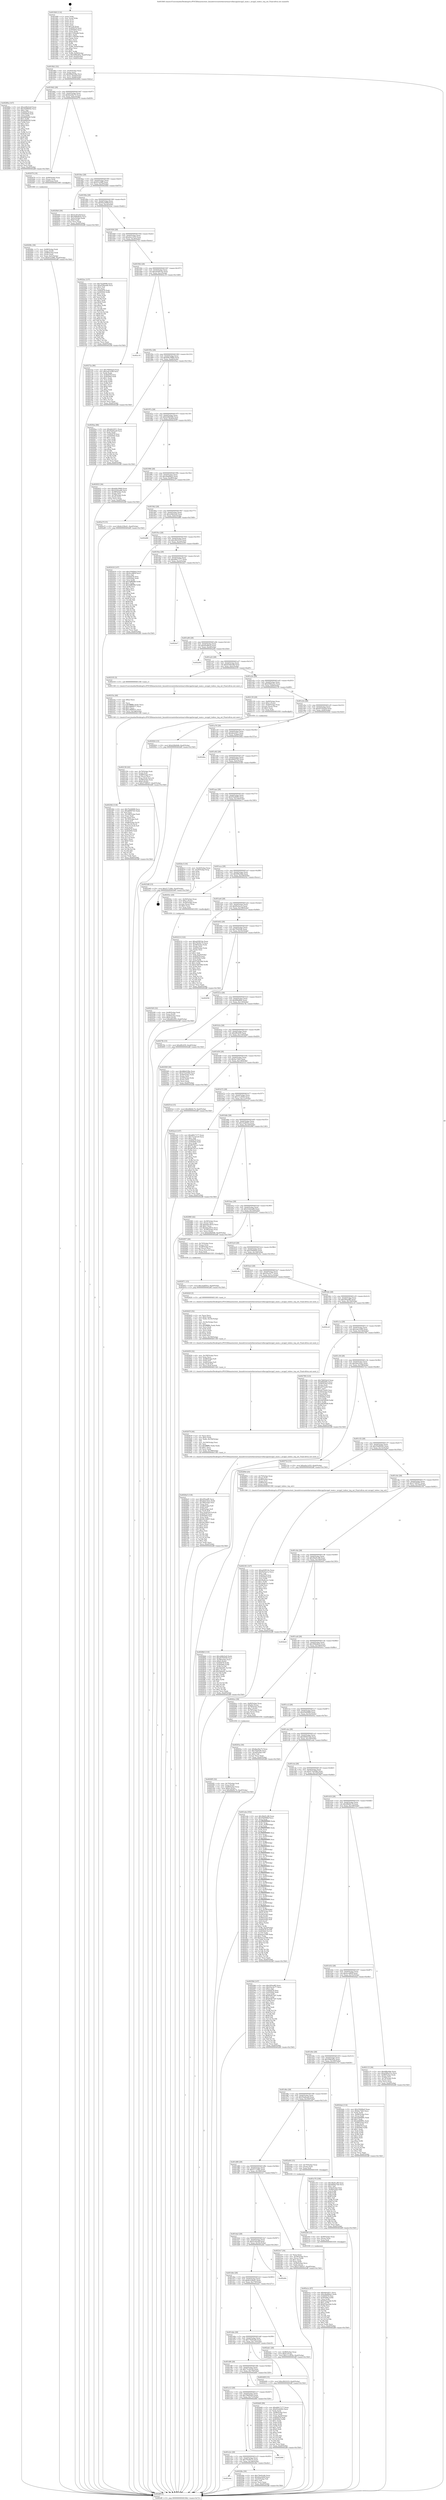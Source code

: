 digraph "0x401840" {
  label = "0x401840 (/mnt/c/Users/mathe/Desktop/tcc/POCII/binaries/extr_linuxdriversnetethernetmarvellmvpp2mvpp2_main.c_mvpp2_txdesc_txq_set_Final-ollvm.out::main(0))"
  labelloc = "t"
  node[shape=record]

  Entry [label="",width=0.3,height=0.3,shape=circle,fillcolor=black,style=filled]
  "0x4018b2" [label="{
     0x4018b2 [32]\l
     | [instrs]\l
     &nbsp;&nbsp;0x4018b2 \<+6\>: mov -0xa0(%rbp),%eax\l
     &nbsp;&nbsp;0x4018b8 \<+2\>: mov %eax,%ecx\l
     &nbsp;&nbsp;0x4018ba \<+6\>: sub $0x86bb538a,%ecx\l
     &nbsp;&nbsp;0x4018c0 \<+6\>: mov %eax,-0xb4(%rbp)\l
     &nbsp;&nbsp;0x4018c6 \<+6\>: mov %ecx,-0xb8(%rbp)\l
     &nbsp;&nbsp;0x4018cc \<+6\>: je 000000000040280a \<main+0xfca\>\l
  }"]
  "0x40280a" [label="{
     0x40280a [147]\l
     | [instrs]\l
     &nbsp;&nbsp;0x40280a \<+5\>: mov $0xcb9b22a9,%eax\l
     &nbsp;&nbsp;0x40280f \<+5\>: mov $0x35d99342,%ecx\l
     &nbsp;&nbsp;0x402814 \<+2\>: mov $0x1,%dl\l
     &nbsp;&nbsp;0x402816 \<+7\>: mov 0x405078,%esi\l
     &nbsp;&nbsp;0x40281d \<+7\>: mov 0x405064,%edi\l
     &nbsp;&nbsp;0x402824 \<+3\>: mov %esi,%r8d\l
     &nbsp;&nbsp;0x402827 \<+7\>: sub $0xfd9fd2d5,%r8d\l
     &nbsp;&nbsp;0x40282e \<+4\>: sub $0x1,%r8d\l
     &nbsp;&nbsp;0x402832 \<+7\>: add $0xfd9fd2d5,%r8d\l
     &nbsp;&nbsp;0x402839 \<+4\>: imul %r8d,%esi\l
     &nbsp;&nbsp;0x40283d \<+3\>: and $0x1,%esi\l
     &nbsp;&nbsp;0x402840 \<+3\>: cmp $0x0,%esi\l
     &nbsp;&nbsp;0x402843 \<+4\>: sete %r9b\l
     &nbsp;&nbsp;0x402847 \<+3\>: cmp $0xa,%edi\l
     &nbsp;&nbsp;0x40284a \<+4\>: setl %r10b\l
     &nbsp;&nbsp;0x40284e \<+3\>: mov %r9b,%r11b\l
     &nbsp;&nbsp;0x402851 \<+4\>: xor $0xff,%r11b\l
     &nbsp;&nbsp;0x402855 \<+3\>: mov %r10b,%bl\l
     &nbsp;&nbsp;0x402858 \<+3\>: xor $0xff,%bl\l
     &nbsp;&nbsp;0x40285b \<+3\>: xor $0x1,%dl\l
     &nbsp;&nbsp;0x40285e \<+3\>: mov %r11b,%r14b\l
     &nbsp;&nbsp;0x402861 \<+4\>: and $0xff,%r14b\l
     &nbsp;&nbsp;0x402865 \<+3\>: and %dl,%r9b\l
     &nbsp;&nbsp;0x402868 \<+3\>: mov %bl,%r15b\l
     &nbsp;&nbsp;0x40286b \<+4\>: and $0xff,%r15b\l
     &nbsp;&nbsp;0x40286f \<+3\>: and %dl,%r10b\l
     &nbsp;&nbsp;0x402872 \<+3\>: or %r9b,%r14b\l
     &nbsp;&nbsp;0x402875 \<+3\>: or %r10b,%r15b\l
     &nbsp;&nbsp;0x402878 \<+3\>: xor %r15b,%r14b\l
     &nbsp;&nbsp;0x40287b \<+3\>: or %bl,%r11b\l
     &nbsp;&nbsp;0x40287e \<+4\>: xor $0xff,%r11b\l
     &nbsp;&nbsp;0x402882 \<+3\>: or $0x1,%dl\l
     &nbsp;&nbsp;0x402885 \<+3\>: and %dl,%r11b\l
     &nbsp;&nbsp;0x402888 \<+3\>: or %r11b,%r14b\l
     &nbsp;&nbsp;0x40288b \<+4\>: test $0x1,%r14b\l
     &nbsp;&nbsp;0x40288f \<+3\>: cmovne %ecx,%eax\l
     &nbsp;&nbsp;0x402892 \<+6\>: mov %eax,-0xa0(%rbp)\l
     &nbsp;&nbsp;0x402898 \<+5\>: jmp 0000000000402dff \<main+0x15bf\>\l
  }"]
  "0x4018d2" [label="{
     0x4018d2 [28]\l
     | [instrs]\l
     &nbsp;&nbsp;0x4018d2 \<+5\>: jmp 00000000004018d7 \<main+0x97\>\l
     &nbsp;&nbsp;0x4018d7 \<+6\>: mov -0xb4(%rbp),%eax\l
     &nbsp;&nbsp;0x4018dd \<+5\>: sub $0x8ae5be75,%eax\l
     &nbsp;&nbsp;0x4018e2 \<+6\>: mov %eax,-0xbc(%rbp)\l
     &nbsp;&nbsp;0x4018e8 \<+6\>: je 0000000000402079 \<main+0x839\>\l
  }"]
  Exit [label="",width=0.3,height=0.3,shape=circle,fillcolor=black,style=filled,peripheries=2]
  "0x402079" [label="{
     0x402079 [19]\l
     | [instrs]\l
     &nbsp;&nbsp;0x402079 \<+7\>: mov -0x90(%rbp),%rax\l
     &nbsp;&nbsp;0x402080 \<+3\>: mov (%rax),%rax\l
     &nbsp;&nbsp;0x402083 \<+4\>: mov 0x8(%rax),%rdi\l
     &nbsp;&nbsp;0x402087 \<+5\>: call 0000000000401060 \<atoi@plt\>\l
     | [calls]\l
     &nbsp;&nbsp;0x401060 \{1\} (unknown)\l
  }"]
  "0x4018ee" [label="{
     0x4018ee [28]\l
     | [instrs]\l
     &nbsp;&nbsp;0x4018ee \<+5\>: jmp 00000000004018f3 \<main+0xb3\>\l
     &nbsp;&nbsp;0x4018f3 \<+6\>: mov -0xb4(%rbp),%eax\l
     &nbsp;&nbsp;0x4018f9 \<+5\>: sub $0x912c6ff2,%eax\l
     &nbsp;&nbsp;0x4018fe \<+6\>: mov %eax,-0xc0(%rbp)\l
     &nbsp;&nbsp;0x401904 \<+6\>: je 00000000004020b0 \<main+0x870\>\l
  }"]
  "0x402a1e" [label="{
     0x402a1e [97]\l
     | [instrs]\l
     &nbsp;&nbsp;0x402a1e \<+5\>: mov $0xddcfc811,%ecx\l
     &nbsp;&nbsp;0x402a23 \<+5\>: mov $0xc8a696a2,%edx\l
     &nbsp;&nbsp;0x402a28 \<+7\>: mov 0x405078,%esi\l
     &nbsp;&nbsp;0x402a2f \<+8\>: mov 0x405064,%r8d\l
     &nbsp;&nbsp;0x402a37 \<+3\>: mov %esi,%r9d\l
     &nbsp;&nbsp;0x402a3a \<+7\>: sub $0x87baa3dd,%r9d\l
     &nbsp;&nbsp;0x402a41 \<+4\>: sub $0x1,%r9d\l
     &nbsp;&nbsp;0x402a45 \<+7\>: add $0x87baa3dd,%r9d\l
     &nbsp;&nbsp;0x402a4c \<+4\>: imul %r9d,%esi\l
     &nbsp;&nbsp;0x402a50 \<+3\>: and $0x1,%esi\l
     &nbsp;&nbsp;0x402a53 \<+3\>: cmp $0x0,%esi\l
     &nbsp;&nbsp;0x402a56 \<+4\>: sete %r10b\l
     &nbsp;&nbsp;0x402a5a \<+4\>: cmp $0xa,%r8d\l
     &nbsp;&nbsp;0x402a5e \<+4\>: setl %r11b\l
     &nbsp;&nbsp;0x402a62 \<+3\>: mov %r10b,%bl\l
     &nbsp;&nbsp;0x402a65 \<+3\>: and %r11b,%bl\l
     &nbsp;&nbsp;0x402a68 \<+3\>: xor %r11b,%r10b\l
     &nbsp;&nbsp;0x402a6b \<+3\>: or %r10b,%bl\l
     &nbsp;&nbsp;0x402a6e \<+3\>: test $0x1,%bl\l
     &nbsp;&nbsp;0x402a71 \<+3\>: cmovne %edx,%ecx\l
     &nbsp;&nbsp;0x402a74 \<+6\>: mov %ecx,-0xa0(%rbp)\l
     &nbsp;&nbsp;0x402a7a \<+5\>: jmp 0000000000402dff \<main+0x15bf\>\l
  }"]
  "0x4020b0" [label="{
     0x4020b0 [30]\l
     | [instrs]\l
     &nbsp;&nbsp;0x4020b0 \<+5\>: mov $0x5c20ce0f,%eax\l
     &nbsp;&nbsp;0x4020b5 \<+5\>: mov $0x390bdb25,%ecx\l
     &nbsp;&nbsp;0x4020ba \<+3\>: mov -0x2c(%rbp),%edx\l
     &nbsp;&nbsp;0x4020bd \<+3\>: cmp $0x0,%edx\l
     &nbsp;&nbsp;0x4020c0 \<+3\>: cmove %ecx,%eax\l
     &nbsp;&nbsp;0x4020c3 \<+6\>: mov %eax,-0xa0(%rbp)\l
     &nbsp;&nbsp;0x4020c9 \<+5\>: jmp 0000000000402dff \<main+0x15bf\>\l
  }"]
  "0x40190a" [label="{
     0x40190a [28]\l
     | [instrs]\l
     &nbsp;&nbsp;0x40190a \<+5\>: jmp 000000000040190f \<main+0xcf\>\l
     &nbsp;&nbsp;0x40190f \<+6\>: mov -0xb4(%rbp),%eax\l
     &nbsp;&nbsp;0x401915 \<+5\>: sub $0x92ac640f,%eax\l
     &nbsp;&nbsp;0x40191a \<+6\>: mov %eax,-0xc4(%rbp)\l
     &nbsp;&nbsp;0x401920 \<+6\>: je 00000000004022ac \<main+0xa6c\>\l
  }"]
  "0x402a0f" [label="{
     0x402a0f [15]\l
     | [instrs]\l
     &nbsp;&nbsp;0x402a0f \<+4\>: mov -0x48(%rbp),%rax\l
     &nbsp;&nbsp;0x402a13 \<+3\>: mov (%rax),%rax\l
     &nbsp;&nbsp;0x402a16 \<+3\>: mov %rax,%rdi\l
     &nbsp;&nbsp;0x402a19 \<+5\>: call 0000000000401030 \<free@plt\>\l
     | [calls]\l
     &nbsp;&nbsp;0x401030 \{1\} (unknown)\l
  }"]
  "0x4022ac" [label="{
     0x4022ac [137]\l
     | [instrs]\l
     &nbsp;&nbsp;0x4022ac \<+5\>: mov $0x7b2d00f0,%eax\l
     &nbsp;&nbsp;0x4022b1 \<+5\>: mov $0xd336ea48,%ecx\l
     &nbsp;&nbsp;0x4022b6 \<+2\>: mov $0x1,%dl\l
     &nbsp;&nbsp;0x4022b8 \<+2\>: xor %esi,%esi\l
     &nbsp;&nbsp;0x4022ba \<+7\>: mov 0x405078,%edi\l
     &nbsp;&nbsp;0x4022c1 \<+8\>: mov 0x405064,%r8d\l
     &nbsp;&nbsp;0x4022c9 \<+3\>: sub $0x1,%esi\l
     &nbsp;&nbsp;0x4022cc \<+3\>: mov %edi,%r9d\l
     &nbsp;&nbsp;0x4022cf \<+3\>: add %esi,%r9d\l
     &nbsp;&nbsp;0x4022d2 \<+4\>: imul %r9d,%edi\l
     &nbsp;&nbsp;0x4022d6 \<+3\>: and $0x1,%edi\l
     &nbsp;&nbsp;0x4022d9 \<+3\>: cmp $0x0,%edi\l
     &nbsp;&nbsp;0x4022dc \<+4\>: sete %r10b\l
     &nbsp;&nbsp;0x4022e0 \<+4\>: cmp $0xa,%r8d\l
     &nbsp;&nbsp;0x4022e4 \<+4\>: setl %r11b\l
     &nbsp;&nbsp;0x4022e8 \<+3\>: mov %r10b,%bl\l
     &nbsp;&nbsp;0x4022eb \<+3\>: xor $0xff,%bl\l
     &nbsp;&nbsp;0x4022ee \<+3\>: mov %r11b,%r14b\l
     &nbsp;&nbsp;0x4022f1 \<+4\>: xor $0xff,%r14b\l
     &nbsp;&nbsp;0x4022f5 \<+3\>: xor $0x0,%dl\l
     &nbsp;&nbsp;0x4022f8 \<+3\>: mov %bl,%r15b\l
     &nbsp;&nbsp;0x4022fb \<+4\>: and $0x0,%r15b\l
     &nbsp;&nbsp;0x4022ff \<+3\>: and %dl,%r10b\l
     &nbsp;&nbsp;0x402302 \<+3\>: mov %r14b,%r12b\l
     &nbsp;&nbsp;0x402305 \<+4\>: and $0x0,%r12b\l
     &nbsp;&nbsp;0x402309 \<+3\>: and %dl,%r11b\l
     &nbsp;&nbsp;0x40230c \<+3\>: or %r10b,%r15b\l
     &nbsp;&nbsp;0x40230f \<+3\>: or %r11b,%r12b\l
     &nbsp;&nbsp;0x402312 \<+3\>: xor %r12b,%r15b\l
     &nbsp;&nbsp;0x402315 \<+3\>: or %r14b,%bl\l
     &nbsp;&nbsp;0x402318 \<+3\>: xor $0xff,%bl\l
     &nbsp;&nbsp;0x40231b \<+3\>: or $0x0,%dl\l
     &nbsp;&nbsp;0x40231e \<+2\>: and %dl,%bl\l
     &nbsp;&nbsp;0x402320 \<+3\>: or %bl,%r15b\l
     &nbsp;&nbsp;0x402323 \<+4\>: test $0x1,%r15b\l
     &nbsp;&nbsp;0x402327 \<+3\>: cmovne %ecx,%eax\l
     &nbsp;&nbsp;0x40232a \<+6\>: mov %eax,-0xa0(%rbp)\l
     &nbsp;&nbsp;0x402330 \<+5\>: jmp 0000000000402dff \<main+0x15bf\>\l
  }"]
  "0x401926" [label="{
     0x401926 [28]\l
     | [instrs]\l
     &nbsp;&nbsp;0x401926 \<+5\>: jmp 000000000040192b \<main+0xeb\>\l
     &nbsp;&nbsp;0x40192b \<+6\>: mov -0xb4(%rbp),%eax\l
     &nbsp;&nbsp;0x401931 \<+5\>: sub $0xa0a1c033,%eax\l
     &nbsp;&nbsp;0x401936 \<+6\>: mov %eax,-0xc8(%rbp)\l
     &nbsp;&nbsp;0x40193c \<+6\>: je 000000000040272a \<main+0xeea\>\l
  }"]
  "0x402971" [label="{
     0x402971 [15]\l
     | [instrs]\l
     &nbsp;&nbsp;0x402971 \<+10\>: movl $0x1ba85f1e,-0xa0(%rbp)\l
     &nbsp;&nbsp;0x40297b \<+5\>: jmp 0000000000402dff \<main+0x15bf\>\l
  }"]
  "0x40272a" [label="{
     0x40272a [86]\l
     | [instrs]\l
     &nbsp;&nbsp;0x40272a \<+5\>: mov $0x76605dc9,%eax\l
     &nbsp;&nbsp;0x40272f \<+5\>: mov $0x2ab143f9,%ecx\l
     &nbsp;&nbsp;0x402734 \<+2\>: xor %edx,%edx\l
     &nbsp;&nbsp;0x402736 \<+7\>: mov 0x405078,%esi\l
     &nbsp;&nbsp;0x40273d \<+7\>: mov 0x405064,%edi\l
     &nbsp;&nbsp;0x402744 \<+3\>: sub $0x1,%edx\l
     &nbsp;&nbsp;0x402747 \<+3\>: mov %esi,%r8d\l
     &nbsp;&nbsp;0x40274a \<+3\>: add %edx,%r8d\l
     &nbsp;&nbsp;0x40274d \<+4\>: imul %r8d,%esi\l
     &nbsp;&nbsp;0x402751 \<+3\>: and $0x1,%esi\l
     &nbsp;&nbsp;0x402754 \<+3\>: cmp $0x0,%esi\l
     &nbsp;&nbsp;0x402757 \<+4\>: sete %r9b\l
     &nbsp;&nbsp;0x40275b \<+3\>: cmp $0xa,%edi\l
     &nbsp;&nbsp;0x40275e \<+4\>: setl %r10b\l
     &nbsp;&nbsp;0x402762 \<+3\>: mov %r9b,%r11b\l
     &nbsp;&nbsp;0x402765 \<+3\>: and %r10b,%r11b\l
     &nbsp;&nbsp;0x402768 \<+3\>: xor %r10b,%r9b\l
     &nbsp;&nbsp;0x40276b \<+3\>: or %r9b,%r11b\l
     &nbsp;&nbsp;0x40276e \<+4\>: test $0x1,%r11b\l
     &nbsp;&nbsp;0x402772 \<+3\>: cmovne %ecx,%eax\l
     &nbsp;&nbsp;0x402775 \<+6\>: mov %eax,-0xa0(%rbp)\l
     &nbsp;&nbsp;0x40277b \<+5\>: jmp 0000000000402dff \<main+0x15bf\>\l
  }"]
  "0x401942" [label="{
     0x401942 [28]\l
     | [instrs]\l
     &nbsp;&nbsp;0x401942 \<+5\>: jmp 0000000000401947 \<main+0x107\>\l
     &nbsp;&nbsp;0x401947 \<+6\>: mov -0xb4(%rbp),%eax\l
     &nbsp;&nbsp;0x40194d \<+5\>: sub $0xa429014e,%eax\l
     &nbsp;&nbsp;0x401952 \<+6\>: mov %eax,-0xcc(%rbp)\l
     &nbsp;&nbsp;0x401958 \<+6\>: je 0000000000402c18 \<main+0x13d8\>\l
  }"]
  "0x4028b6" [label="{
     0x4028b6 [110]\l
     | [instrs]\l
     &nbsp;&nbsp;0x4028b6 \<+5\>: mov $0xcb9b22a9,%edx\l
     &nbsp;&nbsp;0x4028bb \<+5\>: mov $0xd5702439,%ecx\l
     &nbsp;&nbsp;0x4028c0 \<+4\>: mov -0x38(%rbp),%rax\l
     &nbsp;&nbsp;0x4028c4 \<+6\>: movl $0x0,(%rax)\l
     &nbsp;&nbsp;0x4028ca \<+8\>: mov 0x405078,%r8d\l
     &nbsp;&nbsp;0x4028d2 \<+8\>: mov 0x405064,%r9d\l
     &nbsp;&nbsp;0x4028da \<+3\>: mov %r8d,%r10d\l
     &nbsp;&nbsp;0x4028dd \<+7\>: sub $0x3bde0f1,%r10d\l
     &nbsp;&nbsp;0x4028e4 \<+4\>: sub $0x1,%r10d\l
     &nbsp;&nbsp;0x4028e8 \<+7\>: add $0x3bde0f1,%r10d\l
     &nbsp;&nbsp;0x4028ef \<+4\>: imul %r10d,%r8d\l
     &nbsp;&nbsp;0x4028f3 \<+4\>: and $0x1,%r8d\l
     &nbsp;&nbsp;0x4028f7 \<+4\>: cmp $0x0,%r8d\l
     &nbsp;&nbsp;0x4028fb \<+4\>: sete %r11b\l
     &nbsp;&nbsp;0x4028ff \<+4\>: cmp $0xa,%r9d\l
     &nbsp;&nbsp;0x402903 \<+3\>: setl %bl\l
     &nbsp;&nbsp;0x402906 \<+3\>: mov %r11b,%r14b\l
     &nbsp;&nbsp;0x402909 \<+3\>: and %bl,%r14b\l
     &nbsp;&nbsp;0x40290c \<+3\>: xor %bl,%r11b\l
     &nbsp;&nbsp;0x40290f \<+3\>: or %r11b,%r14b\l
     &nbsp;&nbsp;0x402912 \<+4\>: test $0x1,%r14b\l
     &nbsp;&nbsp;0x402916 \<+3\>: cmovne %ecx,%edx\l
     &nbsp;&nbsp;0x402919 \<+6\>: mov %edx,-0xa0(%rbp)\l
     &nbsp;&nbsp;0x40291f \<+5\>: jmp 0000000000402dff \<main+0x15bf\>\l
  }"]
  "0x402c18" [label="{
     0x402c18\l
  }", style=dashed]
  "0x40195e" [label="{
     0x40195e [28]\l
     | [instrs]\l
     &nbsp;&nbsp;0x40195e \<+5\>: jmp 0000000000401963 \<main+0x123\>\l
     &nbsp;&nbsp;0x401963 \<+6\>: mov -0xb4(%rbp),%eax\l
     &nbsp;&nbsp;0x401969 \<+5\>: sub $0xb0b19969,%eax\l
     &nbsp;&nbsp;0x40196e \<+6\>: mov %eax,-0xd0(%rbp)\l
     &nbsp;&nbsp;0x401974 \<+6\>: je 00000000004029aa \<main+0x116a\>\l
  }"]
  "0x4026a5" [label="{
     0x4026a5 [118]\l
     | [instrs]\l
     &nbsp;&nbsp;0x4026a5 \<+5\>: mov $0x295aeff5,%ecx\l
     &nbsp;&nbsp;0x4026aa \<+5\>: mov $0x2b4142ac,%edx\l
     &nbsp;&nbsp;0x4026af \<+6\>: mov -0x198(%rbp),%esi\l
     &nbsp;&nbsp;0x4026b5 \<+3\>: imul %eax,%esi\l
     &nbsp;&nbsp;0x4026b8 \<+4\>: mov -0x48(%rbp),%r8\l
     &nbsp;&nbsp;0x4026bc \<+3\>: mov (%r8),%r8\l
     &nbsp;&nbsp;0x4026bf \<+4\>: mov -0x40(%rbp),%r9\l
     &nbsp;&nbsp;0x4026c3 \<+3\>: movslq (%r9),%r9\l
     &nbsp;&nbsp;0x4026c6 \<+5\>: mov %esi,0x4(%r8,%r9,8)\l
     &nbsp;&nbsp;0x4026cb \<+7\>: mov 0x405078,%eax\l
     &nbsp;&nbsp;0x4026d2 \<+7\>: mov 0x405064,%esi\l
     &nbsp;&nbsp;0x4026d9 \<+2\>: mov %eax,%edi\l
     &nbsp;&nbsp;0x4026db \<+6\>: add $0x20c24657,%edi\l
     &nbsp;&nbsp;0x4026e1 \<+3\>: sub $0x1,%edi\l
     &nbsp;&nbsp;0x4026e4 \<+6\>: sub $0x20c24657,%edi\l
     &nbsp;&nbsp;0x4026ea \<+3\>: imul %edi,%eax\l
     &nbsp;&nbsp;0x4026ed \<+3\>: and $0x1,%eax\l
     &nbsp;&nbsp;0x4026f0 \<+3\>: cmp $0x0,%eax\l
     &nbsp;&nbsp;0x4026f3 \<+4\>: sete %r10b\l
     &nbsp;&nbsp;0x4026f7 \<+3\>: cmp $0xa,%esi\l
     &nbsp;&nbsp;0x4026fa \<+4\>: setl %r11b\l
     &nbsp;&nbsp;0x4026fe \<+3\>: mov %r10b,%bl\l
     &nbsp;&nbsp;0x402701 \<+3\>: and %r11b,%bl\l
     &nbsp;&nbsp;0x402704 \<+3\>: xor %r11b,%r10b\l
     &nbsp;&nbsp;0x402707 \<+3\>: or %r10b,%bl\l
     &nbsp;&nbsp;0x40270a \<+3\>: test $0x1,%bl\l
     &nbsp;&nbsp;0x40270d \<+3\>: cmovne %edx,%ecx\l
     &nbsp;&nbsp;0x402710 \<+6\>: mov %ecx,-0xa0(%rbp)\l
     &nbsp;&nbsp;0x402716 \<+5\>: jmp 0000000000402dff \<main+0x15bf\>\l
  }"]
  "0x4029aa" [label="{
     0x4029aa [86]\l
     | [instrs]\l
     &nbsp;&nbsp;0x4029aa \<+5\>: mov $0xddcfc811,%eax\l
     &nbsp;&nbsp;0x4029af \<+5\>: mov $0x50a8eaa9,%ecx\l
     &nbsp;&nbsp;0x4029b4 \<+2\>: xor %edx,%edx\l
     &nbsp;&nbsp;0x4029b6 \<+7\>: mov 0x405078,%esi\l
     &nbsp;&nbsp;0x4029bd \<+7\>: mov 0x405064,%edi\l
     &nbsp;&nbsp;0x4029c4 \<+3\>: sub $0x1,%edx\l
     &nbsp;&nbsp;0x4029c7 \<+3\>: mov %esi,%r8d\l
     &nbsp;&nbsp;0x4029ca \<+3\>: add %edx,%r8d\l
     &nbsp;&nbsp;0x4029cd \<+4\>: imul %r8d,%esi\l
     &nbsp;&nbsp;0x4029d1 \<+3\>: and $0x1,%esi\l
     &nbsp;&nbsp;0x4029d4 \<+3\>: cmp $0x0,%esi\l
     &nbsp;&nbsp;0x4029d7 \<+4\>: sete %r9b\l
     &nbsp;&nbsp;0x4029db \<+3\>: cmp $0xa,%edi\l
     &nbsp;&nbsp;0x4029de \<+4\>: setl %r10b\l
     &nbsp;&nbsp;0x4029e2 \<+3\>: mov %r9b,%r11b\l
     &nbsp;&nbsp;0x4029e5 \<+3\>: and %r10b,%r11b\l
     &nbsp;&nbsp;0x4029e8 \<+3\>: xor %r10b,%r9b\l
     &nbsp;&nbsp;0x4029eb \<+3\>: or %r9b,%r11b\l
     &nbsp;&nbsp;0x4029ee \<+4\>: test $0x1,%r11b\l
     &nbsp;&nbsp;0x4029f2 \<+3\>: cmovne %ecx,%eax\l
     &nbsp;&nbsp;0x4029f5 \<+6\>: mov %eax,-0xa0(%rbp)\l
     &nbsp;&nbsp;0x4029fb \<+5\>: jmp 0000000000402dff \<main+0x15bf\>\l
  }"]
  "0x40197a" [label="{
     0x40197a [28]\l
     | [instrs]\l
     &nbsp;&nbsp;0x40197a \<+5\>: jmp 000000000040197f \<main+0x13f\>\l
     &nbsp;&nbsp;0x40197f \<+6\>: mov -0xb4(%rbp),%eax\l
     &nbsp;&nbsp;0x401985 \<+5\>: sub $0xb2fbb9d6,%eax\l
     &nbsp;&nbsp;0x40198a \<+6\>: mov %eax,-0xd4(%rbp)\l
     &nbsp;&nbsp;0x401990 \<+6\>: je 0000000000402933 \<main+0x10f3\>\l
  }"]
  "0x402679" [label="{
     0x402679 [44]\l
     | [instrs]\l
     &nbsp;&nbsp;0x402679 \<+2\>: xor %ecx,%ecx\l
     &nbsp;&nbsp;0x40267b \<+5\>: mov $0x2,%edx\l
     &nbsp;&nbsp;0x402680 \<+6\>: mov %edx,-0x194(%rbp)\l
     &nbsp;&nbsp;0x402686 \<+1\>: cltd\l
     &nbsp;&nbsp;0x402687 \<+6\>: mov -0x194(%rbp),%esi\l
     &nbsp;&nbsp;0x40268d \<+2\>: idiv %esi\l
     &nbsp;&nbsp;0x40268f \<+6\>: imul $0xfffffffe,%edx,%edx\l
     &nbsp;&nbsp;0x402695 \<+3\>: sub $0x1,%ecx\l
     &nbsp;&nbsp;0x402698 \<+2\>: sub %ecx,%edx\l
     &nbsp;&nbsp;0x40269a \<+6\>: mov %edx,-0x198(%rbp)\l
     &nbsp;&nbsp;0x4026a0 \<+5\>: call 0000000000401160 \<next_i\>\l
     | [calls]\l
     &nbsp;&nbsp;0x401160 \{1\} (/mnt/c/Users/mathe/Desktop/tcc/POCII/binaries/extr_linuxdriversnetethernetmarvellmvpp2mvpp2_main.c_mvpp2_txdesc_txq_set_Final-ollvm.out::next_i)\l
  }"]
  "0x402933" [label="{
     0x402933 [36]\l
     | [instrs]\l
     &nbsp;&nbsp;0x402933 \<+5\>: mov $0xb0b19969,%eax\l
     &nbsp;&nbsp;0x402938 \<+5\>: mov $0x222b2a86,%ecx\l
     &nbsp;&nbsp;0x40293d \<+4\>: mov -0x38(%rbp),%rdx\l
     &nbsp;&nbsp;0x402941 \<+2\>: mov (%rdx),%esi\l
     &nbsp;&nbsp;0x402943 \<+4\>: mov -0x78(%rbp),%rdx\l
     &nbsp;&nbsp;0x402947 \<+2\>: cmp (%rdx),%esi\l
     &nbsp;&nbsp;0x402949 \<+3\>: cmovl %ecx,%eax\l
     &nbsp;&nbsp;0x40294c \<+6\>: mov %eax,-0xa0(%rbp)\l
     &nbsp;&nbsp;0x402952 \<+5\>: jmp 0000000000402dff \<main+0x15bf\>\l
  }"]
  "0x401996" [label="{
     0x401996 [28]\l
     | [instrs]\l
     &nbsp;&nbsp;0x401996 \<+5\>: jmp 000000000040199b \<main+0x15b\>\l
     &nbsp;&nbsp;0x40199b \<+6\>: mov -0xb4(%rbp),%eax\l
     &nbsp;&nbsp;0x4019a1 \<+5\>: sub $0xc8a696a2,%eax\l
     &nbsp;&nbsp;0x4019a6 \<+6\>: mov %eax,-0xd8(%rbp)\l
     &nbsp;&nbsp;0x4019ac \<+6\>: je 0000000000402a7f \<main+0x123f\>\l
  }"]
  "0x402659" [label="{
     0x402659 [32]\l
     | [instrs]\l
     &nbsp;&nbsp;0x402659 \<+6\>: mov -0x190(%rbp),%ecx\l
     &nbsp;&nbsp;0x40265f \<+3\>: imul %eax,%ecx\l
     &nbsp;&nbsp;0x402662 \<+4\>: mov -0x48(%rbp),%r8\l
     &nbsp;&nbsp;0x402666 \<+3\>: mov (%r8),%r8\l
     &nbsp;&nbsp;0x402669 \<+4\>: mov -0x40(%rbp),%r9\l
     &nbsp;&nbsp;0x40266d \<+3\>: movslq (%r9),%r9\l
     &nbsp;&nbsp;0x402670 \<+4\>: mov %ecx,(%r8,%r9,8)\l
     &nbsp;&nbsp;0x402674 \<+5\>: call 0000000000401160 \<next_i\>\l
     | [calls]\l
     &nbsp;&nbsp;0x401160 \{1\} (/mnt/c/Users/mathe/Desktop/tcc/POCII/binaries/extr_linuxdriversnetethernetmarvellmvpp2mvpp2_main.c_mvpp2_txdesc_txq_set_Final-ollvm.out::next_i)\l
  }"]
  "0x402a7f" [label="{
     0x402a7f [15]\l
     | [instrs]\l
     &nbsp;&nbsp;0x402a7f \<+10\>: movl $0x6c239e41,-0xa0(%rbp)\l
     &nbsp;&nbsp;0x402a89 \<+5\>: jmp 0000000000402dff \<main+0x15bf\>\l
  }"]
  "0x4019b2" [label="{
     0x4019b2 [28]\l
     | [instrs]\l
     &nbsp;&nbsp;0x4019b2 \<+5\>: jmp 00000000004019b7 \<main+0x177\>\l
     &nbsp;&nbsp;0x4019b7 \<+6\>: mov -0xb4(%rbp),%eax\l
     &nbsp;&nbsp;0x4019bd \<+5\>: sub $0xcb9b22a9,%eax\l
     &nbsp;&nbsp;0x4019c2 \<+6\>: mov %eax,-0xdc(%rbp)\l
     &nbsp;&nbsp;0x4019c8 \<+6\>: je 0000000000402d88 \<main+0x1548\>\l
  }"]
  "0x402625" [label="{
     0x402625 [52]\l
     | [instrs]\l
     &nbsp;&nbsp;0x402625 \<+2\>: xor %ecx,%ecx\l
     &nbsp;&nbsp;0x402627 \<+5\>: mov $0x2,%edx\l
     &nbsp;&nbsp;0x40262c \<+6\>: mov %edx,-0x18c(%rbp)\l
     &nbsp;&nbsp;0x402632 \<+1\>: cltd\l
     &nbsp;&nbsp;0x402633 \<+6\>: mov -0x18c(%rbp),%esi\l
     &nbsp;&nbsp;0x402639 \<+2\>: idiv %esi\l
     &nbsp;&nbsp;0x40263b \<+6\>: imul $0xfffffffe,%edx,%edx\l
     &nbsp;&nbsp;0x402641 \<+2\>: mov %ecx,%edi\l
     &nbsp;&nbsp;0x402643 \<+2\>: sub %edx,%edi\l
     &nbsp;&nbsp;0x402645 \<+2\>: mov %ecx,%edx\l
     &nbsp;&nbsp;0x402647 \<+3\>: sub $0x1,%edx\l
     &nbsp;&nbsp;0x40264a \<+2\>: add %edx,%edi\l
     &nbsp;&nbsp;0x40264c \<+2\>: sub %edi,%ecx\l
     &nbsp;&nbsp;0x40264e \<+6\>: mov %ecx,-0x190(%rbp)\l
     &nbsp;&nbsp;0x402654 \<+5\>: call 0000000000401160 \<next_i\>\l
     | [calls]\l
     &nbsp;&nbsp;0x401160 \{1\} (/mnt/c/Users/mathe/Desktop/tcc/POCII/binaries/extr_linuxdriversnetethernetmarvellmvpp2mvpp2_main.c_mvpp2_txdesc_txq_set_Final-ollvm.out::next_i)\l
  }"]
  "0x402d88" [label="{
     0x402d88\l
  }", style=dashed]
  "0x4019ce" [label="{
     0x4019ce [28]\l
     | [instrs]\l
     &nbsp;&nbsp;0x4019ce \<+5\>: jmp 00000000004019d3 \<main+0x193\>\l
     &nbsp;&nbsp;0x4019d3 \<+6\>: mov -0xb4(%rbp),%eax\l
     &nbsp;&nbsp;0x4019d9 \<+5\>: sub $0xcf041619,%eax\l
     &nbsp;&nbsp;0x4019de \<+6\>: mov %eax,-0xe0(%rbp)\l
     &nbsp;&nbsp;0x4019e4 \<+6\>: je 0000000000402418 \<main+0xbd8\>\l
  }"]
  "0x402549" [label="{
     0x402549 [32]\l
     | [instrs]\l
     &nbsp;&nbsp;0x402549 \<+4\>: mov -0x48(%rbp),%rdi\l
     &nbsp;&nbsp;0x40254d \<+3\>: mov %rax,(%rdi)\l
     &nbsp;&nbsp;0x402550 \<+4\>: mov -0x40(%rbp),%rax\l
     &nbsp;&nbsp;0x402554 \<+6\>: movl $0x0,(%rax)\l
     &nbsp;&nbsp;0x40255a \<+10\>: movl $0xdf0c659,-0xa0(%rbp)\l
     &nbsp;&nbsp;0x402564 \<+5\>: jmp 0000000000402dff \<main+0x15bf\>\l
  }"]
  "0x402418" [label="{
     0x402418 [147]\l
     | [instrs]\l
     &nbsp;&nbsp;0x402418 \<+5\>: mov $0x2304f4e0,%eax\l
     &nbsp;&nbsp;0x40241d \<+5\>: mov $0x4cc6f83f,%ecx\l
     &nbsp;&nbsp;0x402422 \<+2\>: mov $0x1,%dl\l
     &nbsp;&nbsp;0x402424 \<+7\>: mov 0x405078,%esi\l
     &nbsp;&nbsp;0x40242b \<+7\>: mov 0x405064,%edi\l
     &nbsp;&nbsp;0x402432 \<+3\>: mov %esi,%r8d\l
     &nbsp;&nbsp;0x402435 \<+7\>: add $0x5dff6986,%r8d\l
     &nbsp;&nbsp;0x40243c \<+4\>: sub $0x1,%r8d\l
     &nbsp;&nbsp;0x402440 \<+7\>: sub $0x5dff6986,%r8d\l
     &nbsp;&nbsp;0x402447 \<+4\>: imul %r8d,%esi\l
     &nbsp;&nbsp;0x40244b \<+3\>: and $0x1,%esi\l
     &nbsp;&nbsp;0x40244e \<+3\>: cmp $0x0,%esi\l
     &nbsp;&nbsp;0x402451 \<+4\>: sete %r9b\l
     &nbsp;&nbsp;0x402455 \<+3\>: cmp $0xa,%edi\l
     &nbsp;&nbsp;0x402458 \<+4\>: setl %r10b\l
     &nbsp;&nbsp;0x40245c \<+3\>: mov %r9b,%r11b\l
     &nbsp;&nbsp;0x40245f \<+4\>: xor $0xff,%r11b\l
     &nbsp;&nbsp;0x402463 \<+3\>: mov %r10b,%bl\l
     &nbsp;&nbsp;0x402466 \<+3\>: xor $0xff,%bl\l
     &nbsp;&nbsp;0x402469 \<+3\>: xor $0x0,%dl\l
     &nbsp;&nbsp;0x40246c \<+3\>: mov %r11b,%r14b\l
     &nbsp;&nbsp;0x40246f \<+4\>: and $0x0,%r14b\l
     &nbsp;&nbsp;0x402473 \<+3\>: and %dl,%r9b\l
     &nbsp;&nbsp;0x402476 \<+3\>: mov %bl,%r15b\l
     &nbsp;&nbsp;0x402479 \<+4\>: and $0x0,%r15b\l
     &nbsp;&nbsp;0x40247d \<+3\>: and %dl,%r10b\l
     &nbsp;&nbsp;0x402480 \<+3\>: or %r9b,%r14b\l
     &nbsp;&nbsp;0x402483 \<+3\>: or %r10b,%r15b\l
     &nbsp;&nbsp;0x402486 \<+3\>: xor %r15b,%r14b\l
     &nbsp;&nbsp;0x402489 \<+3\>: or %bl,%r11b\l
     &nbsp;&nbsp;0x40248c \<+4\>: xor $0xff,%r11b\l
     &nbsp;&nbsp;0x402490 \<+3\>: or $0x0,%dl\l
     &nbsp;&nbsp;0x402493 \<+3\>: and %dl,%r11b\l
     &nbsp;&nbsp;0x402496 \<+3\>: or %r11b,%r14b\l
     &nbsp;&nbsp;0x402499 \<+4\>: test $0x1,%r14b\l
     &nbsp;&nbsp;0x40249d \<+3\>: cmovne %ecx,%eax\l
     &nbsp;&nbsp;0x4024a0 \<+6\>: mov %eax,-0xa0(%rbp)\l
     &nbsp;&nbsp;0x4024a6 \<+5\>: jmp 0000000000402dff \<main+0x15bf\>\l
  }"]
  "0x4019ea" [label="{
     0x4019ea [28]\l
     | [instrs]\l
     &nbsp;&nbsp;0x4019ea \<+5\>: jmp 00000000004019ef \<main+0x1af\>\l
     &nbsp;&nbsp;0x4019ef \<+6\>: mov -0xb4(%rbp),%eax\l
     &nbsp;&nbsp;0x4019f5 \<+5\>: sub $0xd0617177,%eax\l
     &nbsp;&nbsp;0x4019fa \<+6\>: mov %eax,-0xe4(%rbp)\l
     &nbsp;&nbsp;0x401a00 \<+6\>: je 0000000000402de7 \<main+0x15a7\>\l
  }"]
  "0x402362" [label="{
     0x402362 [118]\l
     | [instrs]\l
     &nbsp;&nbsp;0x402362 \<+5\>: mov $0x7b2d00f0,%ecx\l
     &nbsp;&nbsp;0x402367 \<+5\>: mov $0xdfd007b5,%edx\l
     &nbsp;&nbsp;0x40236c \<+2\>: xor %esi,%esi\l
     &nbsp;&nbsp;0x40236e \<+6\>: mov -0x188(%rbp),%edi\l
     &nbsp;&nbsp;0x402374 \<+3\>: imul %eax,%edi\l
     &nbsp;&nbsp;0x402377 \<+3\>: movslq %edi,%r8\l
     &nbsp;&nbsp;0x40237a \<+4\>: mov -0x70(%rbp),%r9\l
     &nbsp;&nbsp;0x40237e \<+3\>: mov (%r9),%r9\l
     &nbsp;&nbsp;0x402381 \<+4\>: mov -0x68(%rbp),%r10\l
     &nbsp;&nbsp;0x402385 \<+3\>: movslq (%r10),%r10\l
     &nbsp;&nbsp;0x402388 \<+4\>: mov (%r9,%r10,8),%r9\l
     &nbsp;&nbsp;0x40238c \<+3\>: mov %r8,(%r9)\l
     &nbsp;&nbsp;0x40238f \<+7\>: mov 0x405078,%eax\l
     &nbsp;&nbsp;0x402396 \<+7\>: mov 0x405064,%edi\l
     &nbsp;&nbsp;0x40239d \<+3\>: sub $0x1,%esi\l
     &nbsp;&nbsp;0x4023a0 \<+3\>: mov %eax,%r11d\l
     &nbsp;&nbsp;0x4023a3 \<+3\>: add %esi,%r11d\l
     &nbsp;&nbsp;0x4023a6 \<+4\>: imul %r11d,%eax\l
     &nbsp;&nbsp;0x4023aa \<+3\>: and $0x1,%eax\l
     &nbsp;&nbsp;0x4023ad \<+3\>: cmp $0x0,%eax\l
     &nbsp;&nbsp;0x4023b0 \<+3\>: sete %bl\l
     &nbsp;&nbsp;0x4023b3 \<+3\>: cmp $0xa,%edi\l
     &nbsp;&nbsp;0x4023b6 \<+4\>: setl %r14b\l
     &nbsp;&nbsp;0x4023ba \<+3\>: mov %bl,%r15b\l
     &nbsp;&nbsp;0x4023bd \<+3\>: and %r14b,%r15b\l
     &nbsp;&nbsp;0x4023c0 \<+3\>: xor %r14b,%bl\l
     &nbsp;&nbsp;0x4023c3 \<+3\>: or %bl,%r15b\l
     &nbsp;&nbsp;0x4023c6 \<+4\>: test $0x1,%r15b\l
     &nbsp;&nbsp;0x4023ca \<+3\>: cmovne %edx,%ecx\l
     &nbsp;&nbsp;0x4023cd \<+6\>: mov %ecx,-0xa0(%rbp)\l
     &nbsp;&nbsp;0x4023d3 \<+5\>: jmp 0000000000402dff \<main+0x15bf\>\l
  }"]
  "0x402de7" [label="{
     0x402de7\l
  }", style=dashed]
  "0x401a06" [label="{
     0x401a06 [28]\l
     | [instrs]\l
     &nbsp;&nbsp;0x401a06 \<+5\>: jmp 0000000000401a0b \<main+0x1cb\>\l
     &nbsp;&nbsp;0x401a0b \<+6\>: mov -0xb4(%rbp),%eax\l
     &nbsp;&nbsp;0x401a11 \<+5\>: sub $0xd2ef8ec4,%eax\l
     &nbsp;&nbsp;0x401a16 \<+6\>: mov %eax,-0xe8(%rbp)\l
     &nbsp;&nbsp;0x401a1c \<+6\>: je 0000000000402a9d \<main+0x125d\>\l
  }"]
  "0x40233a" [label="{
     0x40233a [40]\l
     | [instrs]\l
     &nbsp;&nbsp;0x40233a \<+5\>: mov $0x2,%ecx\l
     &nbsp;&nbsp;0x40233f \<+1\>: cltd\l
     &nbsp;&nbsp;0x402340 \<+2\>: idiv %ecx\l
     &nbsp;&nbsp;0x402342 \<+6\>: imul $0xfffffffe,%edx,%ecx\l
     &nbsp;&nbsp;0x402348 \<+6\>: sub $0xcd680471,%ecx\l
     &nbsp;&nbsp;0x40234e \<+3\>: add $0x1,%ecx\l
     &nbsp;&nbsp;0x402351 \<+6\>: add $0xcd680471,%ecx\l
     &nbsp;&nbsp;0x402357 \<+6\>: mov %ecx,-0x188(%rbp)\l
     &nbsp;&nbsp;0x40235d \<+5\>: call 0000000000401160 \<next_i\>\l
     | [calls]\l
     &nbsp;&nbsp;0x401160 \{1\} (/mnt/c/Users/mathe/Desktop/tcc/POCII/binaries/extr_linuxdriversnetethernetmarvellmvpp2mvpp2_main.c_mvpp2_txdesc_txq_set_Final-ollvm.out::next_i)\l
  }"]
  "0x402a9d" [label="{
     0x402a9d\l
  }", style=dashed]
  "0x401a22" [label="{
     0x401a22 [28]\l
     | [instrs]\l
     &nbsp;&nbsp;0x401a22 \<+5\>: jmp 0000000000401a27 \<main+0x1e7\>\l
     &nbsp;&nbsp;0x401a27 \<+6\>: mov -0xb4(%rbp),%eax\l
     &nbsp;&nbsp;0x401a2d \<+5\>: sub $0xd336ea48,%eax\l
     &nbsp;&nbsp;0x401a32 \<+6\>: mov %eax,-0xec(%rbp)\l
     &nbsp;&nbsp;0x401a38 \<+6\>: je 0000000000402335 \<main+0xaf5\>\l
  }"]
  "0x401e4a" [label="{
     0x401e4a\l
  }", style=dashed]
  "0x402335" [label="{
     0x402335 [5]\l
     | [instrs]\l
     &nbsp;&nbsp;0x402335 \<+5\>: call 0000000000401160 \<next_i\>\l
     | [calls]\l
     &nbsp;&nbsp;0x401160 \{1\} (/mnt/c/Users/mathe/Desktop/tcc/POCII/binaries/extr_linuxdriversnetethernetmarvellmvpp2mvpp2_main.c_mvpp2_txdesc_txq_set_Final-ollvm.out::next_i)\l
  }"]
  "0x401a3e" [label="{
     0x401a3e [28]\l
     | [instrs]\l
     &nbsp;&nbsp;0x401a3e \<+5\>: jmp 0000000000401a43 \<main+0x203\>\l
     &nbsp;&nbsp;0x401a43 \<+6\>: mov -0xb4(%rbp),%eax\l
     &nbsp;&nbsp;0x401a49 \<+5\>: sub $0xd366a31e,%eax\l
     &nbsp;&nbsp;0x401a4e \<+6\>: mov %eax,-0xf0(%rbp)\l
     &nbsp;&nbsp;0x401a54 \<+6\>: je 0000000000402139 \<main+0x8f9\>\l
  }"]
  "0x40228e" [label="{
     0x40228e [30]\l
     | [instrs]\l
     &nbsp;&nbsp;0x40228e \<+5\>: mov $0x73b45c84,%eax\l
     &nbsp;&nbsp;0x402293 \<+5\>: mov $0x92ac640f,%ecx\l
     &nbsp;&nbsp;0x402298 \<+3\>: mov -0x25(%rbp),%dl\l
     &nbsp;&nbsp;0x40229b \<+3\>: test $0x1,%dl\l
     &nbsp;&nbsp;0x40229e \<+3\>: cmovne %ecx,%eax\l
     &nbsp;&nbsp;0x4022a1 \<+6\>: mov %eax,-0xa0(%rbp)\l
     &nbsp;&nbsp;0x4022a7 \<+5\>: jmp 0000000000402dff \<main+0x15bf\>\l
  }"]
  "0x402139" [label="{
     0x402139 [29]\l
     | [instrs]\l
     &nbsp;&nbsp;0x402139 \<+4\>: mov -0x60(%rbp),%rax\l
     &nbsp;&nbsp;0x40213d \<+6\>: movl $0x1,(%rax)\l
     &nbsp;&nbsp;0x402143 \<+4\>: mov -0x60(%rbp),%rax\l
     &nbsp;&nbsp;0x402147 \<+3\>: movslq (%rax),%rax\l
     &nbsp;&nbsp;0x40214a \<+4\>: shl $0x3,%rax\l
     &nbsp;&nbsp;0x40214e \<+3\>: mov %rax,%rdi\l
     &nbsp;&nbsp;0x402151 \<+5\>: call 0000000000401050 \<malloc@plt\>\l
     | [calls]\l
     &nbsp;&nbsp;0x401050 \{1\} (unknown)\l
  }"]
  "0x401a5a" [label="{
     0x401a5a [28]\l
     | [instrs]\l
     &nbsp;&nbsp;0x401a5a \<+5\>: jmp 0000000000401a5f \<main+0x21f\>\l
     &nbsp;&nbsp;0x401a5f \<+6\>: mov -0xb4(%rbp),%eax\l
     &nbsp;&nbsp;0x401a65 \<+5\>: sub $0xd5702439,%eax\l
     &nbsp;&nbsp;0x401a6a \<+6\>: mov %eax,-0xf4(%rbp)\l
     &nbsp;&nbsp;0x401a70 \<+6\>: je 0000000000402924 \<main+0x10e4\>\l
  }"]
  "0x401e2e" [label="{
     0x401e2e [28]\l
     | [instrs]\l
     &nbsp;&nbsp;0x401e2e \<+5\>: jmp 0000000000401e33 \<main+0x5f3\>\l
     &nbsp;&nbsp;0x401e33 \<+6\>: mov -0xb4(%rbp),%eax\l
     &nbsp;&nbsp;0x401e39 \<+5\>: sub $0x79c00e75,%eax\l
     &nbsp;&nbsp;0x401e3e \<+6\>: mov %eax,-0x180(%rbp)\l
     &nbsp;&nbsp;0x401e44 \<+6\>: je 000000000040228e \<main+0xa4e\>\l
  }"]
  "0x402924" [label="{
     0x402924 [15]\l
     | [instrs]\l
     &nbsp;&nbsp;0x402924 \<+10\>: movl $0xb2fbb9d6,-0xa0(%rbp)\l
     &nbsp;&nbsp;0x40292e \<+5\>: jmp 0000000000402dff \<main+0x15bf\>\l
  }"]
  "0x401a76" [label="{
     0x401a76 [28]\l
     | [instrs]\l
     &nbsp;&nbsp;0x401a76 \<+5\>: jmp 0000000000401a7b \<main+0x23b\>\l
     &nbsp;&nbsp;0x401a7b \<+6\>: mov -0xb4(%rbp),%eax\l
     &nbsp;&nbsp;0x401a81 \<+5\>: sub $0xddcfc811,%eax\l
     &nbsp;&nbsp;0x401a86 \<+6\>: mov %eax,-0xf8(%rbp)\l
     &nbsp;&nbsp;0x401a8c \<+6\>: je 0000000000402dba \<main+0x157a\>\l
  }"]
  "0x402d66" [label="{
     0x402d66\l
  }", style=dashed]
  "0x402dba" [label="{
     0x402dba\l
  }", style=dashed]
  "0x401a92" [label="{
     0x401a92 [28]\l
     | [instrs]\l
     &nbsp;&nbsp;0x401a92 \<+5\>: jmp 0000000000401a97 \<main+0x257\>\l
     &nbsp;&nbsp;0x401a97 \<+6\>: mov -0xb4(%rbp),%eax\l
     &nbsp;&nbsp;0x401a9d \<+5\>: sub $0xdfd007b5,%eax\l
     &nbsp;&nbsp;0x401aa2 \<+6\>: mov %eax,-0xfc(%rbp)\l
     &nbsp;&nbsp;0x401aa8 \<+6\>: je 00000000004023d8 \<main+0xb98\>\l
  }"]
  "0x401e12" [label="{
     0x401e12 [28]\l
     | [instrs]\l
     &nbsp;&nbsp;0x401e12 \<+5\>: jmp 0000000000401e17 \<main+0x5d7\>\l
     &nbsp;&nbsp;0x401e17 \<+6\>: mov -0xb4(%rbp),%eax\l
     &nbsp;&nbsp;0x401e1d \<+5\>: sub $0x76605dc9,%eax\l
     &nbsp;&nbsp;0x401e22 \<+6\>: mov %eax,-0x17c(%rbp)\l
     &nbsp;&nbsp;0x401e28 \<+6\>: je 0000000000402d66 \<main+0x1526\>\l
  }"]
  "0x4023d8" [label="{
     0x4023d8 [15]\l
     | [instrs]\l
     &nbsp;&nbsp;0x4023d8 \<+10\>: movl $0x517126fc,-0xa0(%rbp)\l
     &nbsp;&nbsp;0x4023e2 \<+5\>: jmp 0000000000402dff \<main+0x15bf\>\l
  }"]
  "0x401aae" [label="{
     0x401aae [28]\l
     | [instrs]\l
     &nbsp;&nbsp;0x401aae \<+5\>: jmp 0000000000401ab3 \<main+0x273\>\l
     &nbsp;&nbsp;0x401ab3 \<+6\>: mov -0xb4(%rbp),%eax\l
     &nbsp;&nbsp;0x401ab9 \<+5\>: sub $0xf33e6093,%eax\l
     &nbsp;&nbsp;0x401abe \<+6\>: mov %eax,-0x100(%rbp)\l
     &nbsp;&nbsp;0x401ac4 \<+6\>: je 0000000000402bc3 \<main+0x1383\>\l
  }"]
  "0x402b60" [label="{
     0x402b60 [99]\l
     | [instrs]\l
     &nbsp;&nbsp;0x402b60 \<+5\>: mov $0xd0617177,%eax\l
     &nbsp;&nbsp;0x402b65 \<+5\>: mov $0xf33e6093,%ecx\l
     &nbsp;&nbsp;0x402b6a \<+2\>: xor %edx,%edx\l
     &nbsp;&nbsp;0x402b6c \<+7\>: mov -0x98(%rbp),%rsi\l
     &nbsp;&nbsp;0x402b73 \<+2\>: mov (%rsi),%edi\l
     &nbsp;&nbsp;0x402b75 \<+3\>: mov %edi,-0x24(%rbp)\l
     &nbsp;&nbsp;0x402b78 \<+7\>: mov 0x405078,%edi\l
     &nbsp;&nbsp;0x402b7f \<+8\>: mov 0x405064,%r8d\l
     &nbsp;&nbsp;0x402b87 \<+3\>: sub $0x1,%edx\l
     &nbsp;&nbsp;0x402b8a \<+3\>: mov %edi,%r9d\l
     &nbsp;&nbsp;0x402b8d \<+3\>: add %edx,%r9d\l
     &nbsp;&nbsp;0x402b90 \<+4\>: imul %r9d,%edi\l
     &nbsp;&nbsp;0x402b94 \<+3\>: and $0x1,%edi\l
     &nbsp;&nbsp;0x402b97 \<+3\>: cmp $0x0,%edi\l
     &nbsp;&nbsp;0x402b9a \<+4\>: sete %r10b\l
     &nbsp;&nbsp;0x402b9e \<+4\>: cmp $0xa,%r8d\l
     &nbsp;&nbsp;0x402ba2 \<+4\>: setl %r11b\l
     &nbsp;&nbsp;0x402ba6 \<+3\>: mov %r10b,%bl\l
     &nbsp;&nbsp;0x402ba9 \<+3\>: and %r11b,%bl\l
     &nbsp;&nbsp;0x402bac \<+3\>: xor %r11b,%r10b\l
     &nbsp;&nbsp;0x402baf \<+3\>: or %r10b,%bl\l
     &nbsp;&nbsp;0x402bb2 \<+3\>: test $0x1,%bl\l
     &nbsp;&nbsp;0x402bb5 \<+3\>: cmovne %ecx,%eax\l
     &nbsp;&nbsp;0x402bb8 \<+6\>: mov %eax,-0xa0(%rbp)\l
     &nbsp;&nbsp;0x402bbe \<+5\>: jmp 0000000000402dff \<main+0x15bf\>\l
  }"]
  "0x402bc3" [label="{
     0x402bc3 [16]\l
     | [instrs]\l
     &nbsp;&nbsp;0x402bc3 \<+3\>: mov -0x24(%rbp),%eax\l
     &nbsp;&nbsp;0x402bc6 \<+4\>: lea -0x20(%rbp),%rsp\l
     &nbsp;&nbsp;0x402bca \<+1\>: pop %rbx\l
     &nbsp;&nbsp;0x402bcb \<+2\>: pop %r12\l
     &nbsp;&nbsp;0x402bcd \<+2\>: pop %r14\l
     &nbsp;&nbsp;0x402bcf \<+2\>: pop %r15\l
     &nbsp;&nbsp;0x402bd1 \<+1\>: pop %rbp\l
     &nbsp;&nbsp;0x402bd2 \<+1\>: ret\l
  }"]
  "0x401aca" [label="{
     0x401aca [28]\l
     | [instrs]\l
     &nbsp;&nbsp;0x401aca \<+5\>: jmp 0000000000401acf \<main+0x28f\>\l
     &nbsp;&nbsp;0x401acf \<+6\>: mov -0xb4(%rbp),%eax\l
     &nbsp;&nbsp;0x401ad5 \<+5\>: sub $0xf4fbc6bb,%eax\l
     &nbsp;&nbsp;0x401ada \<+6\>: mov %eax,-0x104(%rbp)\l
     &nbsp;&nbsp;0x401ae0 \<+6\>: je 000000000040252c \<main+0xcec\>\l
  }"]
  "0x401df6" [label="{
     0x401df6 [28]\l
     | [instrs]\l
     &nbsp;&nbsp;0x401df6 \<+5\>: jmp 0000000000401dfb \<main+0x5bb\>\l
     &nbsp;&nbsp;0x401dfb \<+6\>: mov -0xb4(%rbp),%eax\l
     &nbsp;&nbsp;0x401e01 \<+5\>: sub $0x73c2d120,%eax\l
     &nbsp;&nbsp;0x401e06 \<+6\>: mov %eax,-0x178(%rbp)\l
     &nbsp;&nbsp;0x401e0c \<+6\>: je 0000000000402b60 \<main+0x1320\>\l
  }"]
  "0x40252c" [label="{
     0x40252c [29]\l
     | [instrs]\l
     &nbsp;&nbsp;0x40252c \<+4\>: mov -0x50(%rbp),%rax\l
     &nbsp;&nbsp;0x402530 \<+6\>: movl $0x1,(%rax)\l
     &nbsp;&nbsp;0x402536 \<+4\>: mov -0x50(%rbp),%rax\l
     &nbsp;&nbsp;0x40253a \<+3\>: movslq (%rax),%rax\l
     &nbsp;&nbsp;0x40253d \<+4\>: shl $0x3,%rax\l
     &nbsp;&nbsp;0x402541 \<+3\>: mov %rax,%rdi\l
     &nbsp;&nbsp;0x402544 \<+5\>: call 0000000000401050 \<malloc@plt\>\l
     | [calls]\l
     &nbsp;&nbsp;0x401050 \{1\} (unknown)\l
  }"]
  "0x401ae6" [label="{
     0x401ae6 [28]\l
     | [instrs]\l
     &nbsp;&nbsp;0x401ae6 \<+5\>: jmp 0000000000401aeb \<main+0x2ab\>\l
     &nbsp;&nbsp;0x401aeb \<+6\>: mov -0xb4(%rbp),%eax\l
     &nbsp;&nbsp;0x401af1 \<+5\>: sub $0xf5e5ee1a,%eax\l
     &nbsp;&nbsp;0x401af6 \<+6\>: mov %eax,-0x108(%rbp)\l
     &nbsp;&nbsp;0x401afc \<+6\>: je 0000000000402214 \<main+0x9d4\>\l
  }"]
  "0x402409" [label="{
     0x402409 [15]\l
     | [instrs]\l
     &nbsp;&nbsp;0x402409 \<+10\>: movl $0xcf041619,-0xa0(%rbp)\l
     &nbsp;&nbsp;0x402413 \<+5\>: jmp 0000000000402dff \<main+0x15bf\>\l
  }"]
  "0x402214" [label="{
     0x402214 [122]\l
     | [instrs]\l
     &nbsp;&nbsp;0x402214 \<+5\>: mov $0xa429014e,%eax\l
     &nbsp;&nbsp;0x402219 \<+5\>: mov $0x79c00e75,%ecx\l
     &nbsp;&nbsp;0x40221e \<+4\>: mov -0x58(%rbp),%rdx\l
     &nbsp;&nbsp;0x402222 \<+2\>: mov (%rdx),%esi\l
     &nbsp;&nbsp;0x402224 \<+4\>: mov -0x60(%rbp),%rdx\l
     &nbsp;&nbsp;0x402228 \<+2\>: cmp (%rdx),%esi\l
     &nbsp;&nbsp;0x40222a \<+4\>: setl %dil\l
     &nbsp;&nbsp;0x40222e \<+4\>: and $0x1,%dil\l
     &nbsp;&nbsp;0x402232 \<+4\>: mov %dil,-0x25(%rbp)\l
     &nbsp;&nbsp;0x402236 \<+7\>: mov 0x405078,%esi\l
     &nbsp;&nbsp;0x40223d \<+8\>: mov 0x405064,%r8d\l
     &nbsp;&nbsp;0x402245 \<+3\>: mov %esi,%r9d\l
     &nbsp;&nbsp;0x402248 \<+7\>: add $0x57d6358d,%r9d\l
     &nbsp;&nbsp;0x40224f \<+4\>: sub $0x1,%r9d\l
     &nbsp;&nbsp;0x402253 \<+7\>: sub $0x57d6358d,%r9d\l
     &nbsp;&nbsp;0x40225a \<+4\>: imul %r9d,%esi\l
     &nbsp;&nbsp;0x40225e \<+3\>: and $0x1,%esi\l
     &nbsp;&nbsp;0x402261 \<+3\>: cmp $0x0,%esi\l
     &nbsp;&nbsp;0x402264 \<+4\>: sete %dil\l
     &nbsp;&nbsp;0x402268 \<+4\>: cmp $0xa,%r8d\l
     &nbsp;&nbsp;0x40226c \<+4\>: setl %r10b\l
     &nbsp;&nbsp;0x402270 \<+3\>: mov %dil,%r11b\l
     &nbsp;&nbsp;0x402273 \<+3\>: and %r10b,%r11b\l
     &nbsp;&nbsp;0x402276 \<+3\>: xor %r10b,%dil\l
     &nbsp;&nbsp;0x402279 \<+3\>: or %dil,%r11b\l
     &nbsp;&nbsp;0x40227c \<+4\>: test $0x1,%r11b\l
     &nbsp;&nbsp;0x402280 \<+3\>: cmovne %ecx,%eax\l
     &nbsp;&nbsp;0x402283 \<+6\>: mov %eax,-0xa0(%rbp)\l
     &nbsp;&nbsp;0x402289 \<+5\>: jmp 0000000000402dff \<main+0x15bf\>\l
  }"]
  "0x401b02" [label="{
     0x401b02 [28]\l
     | [instrs]\l
     &nbsp;&nbsp;0x401b02 \<+5\>: jmp 0000000000401b07 \<main+0x2c7\>\l
     &nbsp;&nbsp;0x401b07 \<+6\>: mov -0xb4(%rbp),%eax\l
     &nbsp;&nbsp;0x401b0d \<+5\>: sub $0x762024b,%eax\l
     &nbsp;&nbsp;0x401b12 \<+6\>: mov %eax,-0x10c(%rbp)\l
     &nbsp;&nbsp;0x401b18 \<+6\>: je 0000000000402058 \<main+0x818\>\l
  }"]
  "0x401dda" [label="{
     0x401dda [28]\l
     | [instrs]\l
     &nbsp;&nbsp;0x401dda \<+5\>: jmp 0000000000401ddf \<main+0x59f\>\l
     &nbsp;&nbsp;0x401ddf \<+6\>: mov -0xb4(%rbp),%eax\l
     &nbsp;&nbsp;0x401de5 \<+5\>: sub $0x73b45c84,%eax\l
     &nbsp;&nbsp;0x401dea \<+6\>: mov %eax,-0x174(%rbp)\l
     &nbsp;&nbsp;0x401df0 \<+6\>: je 0000000000402409 \<main+0xbc9\>\l
  }"]
  "0x402058" [label="{
     0x402058\l
  }", style=dashed]
  "0x401b1e" [label="{
     0x401b1e [28]\l
     | [instrs]\l
     &nbsp;&nbsp;0x401b1e \<+5\>: jmp 0000000000401b23 \<main+0x2e3\>\l
     &nbsp;&nbsp;0x401b23 \<+6\>: mov -0xb4(%rbp),%eax\l
     &nbsp;&nbsp;0x401b29 \<+5\>: sub $0x896d69e,%eax\l
     &nbsp;&nbsp;0x401b2e \<+6\>: mov %eax,-0x110(%rbp)\l
     &nbsp;&nbsp;0x401b34 \<+6\>: je 00000000004027fb \<main+0xfbb\>\l
  }"]
  "0x402ab1" [label="{
     0x402ab1 [28]\l
     | [instrs]\l
     &nbsp;&nbsp;0x402ab1 \<+7\>: mov -0x98(%rbp),%rax\l
     &nbsp;&nbsp;0x402ab8 \<+6\>: movl $0x0,(%rax)\l
     &nbsp;&nbsp;0x402abe \<+10\>: movl $0x11ccf03b,-0xa0(%rbp)\l
     &nbsp;&nbsp;0x402ac8 \<+5\>: jmp 0000000000402dff \<main+0x15bf\>\l
  }"]
  "0x4027fb" [label="{
     0x4027fb [15]\l
     | [instrs]\l
     &nbsp;&nbsp;0x4027fb \<+10\>: movl $0xdf0c659,-0xa0(%rbp)\l
     &nbsp;&nbsp;0x402805 \<+5\>: jmp 0000000000402dff \<main+0x15bf\>\l
  }"]
  "0x401b3a" [label="{
     0x401b3a [28]\l
     | [instrs]\l
     &nbsp;&nbsp;0x401b3a \<+5\>: jmp 0000000000401b3f \<main+0x2ff\>\l
     &nbsp;&nbsp;0x401b3f \<+6\>: mov -0xb4(%rbp),%eax\l
     &nbsp;&nbsp;0x401b45 \<+5\>: sub $0xdf0c659,%eax\l
     &nbsp;&nbsp;0x401b4a \<+6\>: mov %eax,-0x114(%rbp)\l
     &nbsp;&nbsp;0x401b50 \<+6\>: je 0000000000402569 \<main+0xd29\>\l
  }"]
  "0x401dbe" [label="{
     0x401dbe [28]\l
     | [instrs]\l
     &nbsp;&nbsp;0x401dbe \<+5\>: jmp 0000000000401dc3 \<main+0x583\>\l
     &nbsp;&nbsp;0x401dc3 \<+6\>: mov -0xb4(%rbp),%eax\l
     &nbsp;&nbsp;0x401dc9 \<+5\>: sub $0x6c239e41,%eax\l
     &nbsp;&nbsp;0x401dce \<+6\>: mov %eax,-0x170(%rbp)\l
     &nbsp;&nbsp;0x401dd4 \<+6\>: je 0000000000402ab1 \<main+0x1271\>\l
  }"]
  "0x402569" [label="{
     0x402569 [36]\l
     | [instrs]\l
     &nbsp;&nbsp;0x402569 \<+5\>: mov $0x86bb538a,%eax\l
     &nbsp;&nbsp;0x40256e \<+5\>: mov $0x473e4366,%ecx\l
     &nbsp;&nbsp;0x402573 \<+4\>: mov -0x40(%rbp),%rdx\l
     &nbsp;&nbsp;0x402577 \<+2\>: mov (%rdx),%esi\l
     &nbsp;&nbsp;0x402579 \<+4\>: mov -0x50(%rbp),%rdx\l
     &nbsp;&nbsp;0x40257d \<+2\>: cmp (%rdx),%esi\l
     &nbsp;&nbsp;0x40257f \<+3\>: cmovl %ecx,%eax\l
     &nbsp;&nbsp;0x402582 \<+6\>: mov %eax,-0xa0(%rbp)\l
     &nbsp;&nbsp;0x402588 \<+5\>: jmp 0000000000402dff \<main+0x15bf\>\l
  }"]
  "0x401b56" [label="{
     0x401b56 [28]\l
     | [instrs]\l
     &nbsp;&nbsp;0x401b56 \<+5\>: jmp 0000000000401b5b \<main+0x31b\>\l
     &nbsp;&nbsp;0x401b5b \<+6\>: mov -0xb4(%rbp),%eax\l
     &nbsp;&nbsp;0x401b61 \<+5\>: sub $0xfac7dd3,%eax\l
     &nbsp;&nbsp;0x401b66 \<+6\>: mov %eax,-0x118(%rbp)\l
     &nbsp;&nbsp;0x401b6c \<+6\>: je 000000000040251d \<main+0xcdd\>\l
  }"]
  "0x402a8e" [label="{
     0x402a8e\l
  }", style=dashed]
  "0x40251d" [label="{
     0x40251d [15]\l
     | [instrs]\l
     &nbsp;&nbsp;0x40251d \<+10\>: movl $0x48bf4c74,-0xa0(%rbp)\l
     &nbsp;&nbsp;0x402527 \<+5\>: jmp 0000000000402dff \<main+0x15bf\>\l
  }"]
  "0x401b72" [label="{
     0x401b72 [28]\l
     | [instrs]\l
     &nbsp;&nbsp;0x401b72 \<+5\>: jmp 0000000000401b77 \<main+0x337\>\l
     &nbsp;&nbsp;0x401b77 \<+6\>: mov -0xb4(%rbp),%eax\l
     &nbsp;&nbsp;0x401b7d \<+5\>: sub $0x11ccf03b,%eax\l
     &nbsp;&nbsp;0x401b82 \<+6\>: mov %eax,-0x11c(%rbp)\l
     &nbsp;&nbsp;0x401b88 \<+6\>: je 0000000000402acd \<main+0x128d\>\l
  }"]
  "0x401da2" [label="{
     0x401da2 [28]\l
     | [instrs]\l
     &nbsp;&nbsp;0x401da2 \<+5\>: jmp 0000000000401da7 \<main+0x567\>\l
     &nbsp;&nbsp;0x401da7 \<+6\>: mov -0xb4(%rbp),%eax\l
     &nbsp;&nbsp;0x401dad \<+5\>: sub $0x5c20ce0f,%eax\l
     &nbsp;&nbsp;0x401db2 \<+6\>: mov %eax,-0x16c(%rbp)\l
     &nbsp;&nbsp;0x401db8 \<+6\>: je 0000000000402a8e \<main+0x124e\>\l
  }"]
  "0x402acd" [label="{
     0x402acd [147]\l
     | [instrs]\l
     &nbsp;&nbsp;0x402acd \<+5\>: mov $0xd0617177,%eax\l
     &nbsp;&nbsp;0x402ad2 \<+5\>: mov $0x73c2d120,%ecx\l
     &nbsp;&nbsp;0x402ad7 \<+2\>: mov $0x1,%dl\l
     &nbsp;&nbsp;0x402ad9 \<+7\>: mov 0x405078,%esi\l
     &nbsp;&nbsp;0x402ae0 \<+7\>: mov 0x405064,%edi\l
     &nbsp;&nbsp;0x402ae7 \<+3\>: mov %esi,%r8d\l
     &nbsp;&nbsp;0x402aea \<+7\>: sub $0x907921e1,%r8d\l
     &nbsp;&nbsp;0x402af1 \<+4\>: sub $0x1,%r8d\l
     &nbsp;&nbsp;0x402af5 \<+7\>: add $0x907921e1,%r8d\l
     &nbsp;&nbsp;0x402afc \<+4\>: imul %r8d,%esi\l
     &nbsp;&nbsp;0x402b00 \<+3\>: and $0x1,%esi\l
     &nbsp;&nbsp;0x402b03 \<+3\>: cmp $0x0,%esi\l
     &nbsp;&nbsp;0x402b06 \<+4\>: sete %r9b\l
     &nbsp;&nbsp;0x402b0a \<+3\>: cmp $0xa,%edi\l
     &nbsp;&nbsp;0x402b0d \<+4\>: setl %r10b\l
     &nbsp;&nbsp;0x402b11 \<+3\>: mov %r9b,%r11b\l
     &nbsp;&nbsp;0x402b14 \<+4\>: xor $0xff,%r11b\l
     &nbsp;&nbsp;0x402b18 \<+3\>: mov %r10b,%bl\l
     &nbsp;&nbsp;0x402b1b \<+3\>: xor $0xff,%bl\l
     &nbsp;&nbsp;0x402b1e \<+3\>: xor $0x0,%dl\l
     &nbsp;&nbsp;0x402b21 \<+3\>: mov %r11b,%r14b\l
     &nbsp;&nbsp;0x402b24 \<+4\>: and $0x0,%r14b\l
     &nbsp;&nbsp;0x402b28 \<+3\>: and %dl,%r9b\l
     &nbsp;&nbsp;0x402b2b \<+3\>: mov %bl,%r15b\l
     &nbsp;&nbsp;0x402b2e \<+4\>: and $0x0,%r15b\l
     &nbsp;&nbsp;0x402b32 \<+3\>: and %dl,%r10b\l
     &nbsp;&nbsp;0x402b35 \<+3\>: or %r9b,%r14b\l
     &nbsp;&nbsp;0x402b38 \<+3\>: or %r10b,%r15b\l
     &nbsp;&nbsp;0x402b3b \<+3\>: xor %r15b,%r14b\l
     &nbsp;&nbsp;0x402b3e \<+3\>: or %bl,%r11b\l
     &nbsp;&nbsp;0x402b41 \<+4\>: xor $0xff,%r11b\l
     &nbsp;&nbsp;0x402b45 \<+3\>: or $0x0,%dl\l
     &nbsp;&nbsp;0x402b48 \<+3\>: and %dl,%r11b\l
     &nbsp;&nbsp;0x402b4b \<+3\>: or %r11b,%r14b\l
     &nbsp;&nbsp;0x402b4e \<+4\>: test $0x1,%r14b\l
     &nbsp;&nbsp;0x402b52 \<+3\>: cmovne %ecx,%eax\l
     &nbsp;&nbsp;0x402b55 \<+6\>: mov %eax,-0xa0(%rbp)\l
     &nbsp;&nbsp;0x402b5b \<+5\>: jmp 0000000000402dff \<main+0x15bf\>\l
  }"]
  "0x401b8e" [label="{
     0x401b8e [28]\l
     | [instrs]\l
     &nbsp;&nbsp;0x401b8e \<+5\>: jmp 0000000000401b93 \<main+0x353\>\l
     &nbsp;&nbsp;0x401b93 \<+6\>: mov -0xb4(%rbp),%eax\l
     &nbsp;&nbsp;0x401b99 \<+5\>: sub $0x1ba85f1e,%eax\l
     &nbsp;&nbsp;0x401b9e \<+6\>: mov %eax,-0x120(%rbp)\l
     &nbsp;&nbsp;0x401ba4 \<+6\>: je 0000000000402980 \<main+0x1140\>\l
  }"]
  "0x4023e7" [label="{
     0x4023e7 [34]\l
     | [instrs]\l
     &nbsp;&nbsp;0x4023e7 \<+2\>: xor %eax,%eax\l
     &nbsp;&nbsp;0x4023e9 \<+4\>: mov -0x58(%rbp),%rcx\l
     &nbsp;&nbsp;0x4023ed \<+2\>: mov (%rcx),%edx\l
     &nbsp;&nbsp;0x4023ef \<+3\>: sub $0x1,%eax\l
     &nbsp;&nbsp;0x4023f2 \<+2\>: sub %eax,%edx\l
     &nbsp;&nbsp;0x4023f4 \<+4\>: mov -0x58(%rbp),%rcx\l
     &nbsp;&nbsp;0x4023f8 \<+2\>: mov %edx,(%rcx)\l
     &nbsp;&nbsp;0x4023fa \<+10\>: movl $0x373f4527,-0xa0(%rbp)\l
     &nbsp;&nbsp;0x402404 \<+5\>: jmp 0000000000402dff \<main+0x15bf\>\l
  }"]
  "0x402980" [label="{
     0x402980 [42]\l
     | [instrs]\l
     &nbsp;&nbsp;0x402980 \<+4\>: mov -0x38(%rbp),%rax\l
     &nbsp;&nbsp;0x402984 \<+2\>: mov (%rax),%ecx\l
     &nbsp;&nbsp;0x402986 \<+6\>: add $0xb4ec461b,%ecx\l
     &nbsp;&nbsp;0x40298c \<+3\>: add $0x1,%ecx\l
     &nbsp;&nbsp;0x40298f \<+6\>: sub $0xb4ec461b,%ecx\l
     &nbsp;&nbsp;0x402995 \<+4\>: mov -0x38(%rbp),%rax\l
     &nbsp;&nbsp;0x402999 \<+2\>: mov %ecx,(%rax)\l
     &nbsp;&nbsp;0x40299b \<+10\>: movl $0xb2fbb9d6,-0xa0(%rbp)\l
     &nbsp;&nbsp;0x4029a5 \<+5\>: jmp 0000000000402dff \<main+0x15bf\>\l
  }"]
  "0x401baa" [label="{
     0x401baa [28]\l
     | [instrs]\l
     &nbsp;&nbsp;0x401baa \<+5\>: jmp 0000000000401baf \<main+0x36f\>\l
     &nbsp;&nbsp;0x401baf \<+6\>: mov -0xb4(%rbp),%eax\l
     &nbsp;&nbsp;0x401bb5 \<+5\>: sub $0x222b2a86,%eax\l
     &nbsp;&nbsp;0x401bba \<+6\>: mov %eax,-0x124(%rbp)\l
     &nbsp;&nbsp;0x401bc0 \<+6\>: je 0000000000402957 \<main+0x1117\>\l
  }"]
  "0x401d86" [label="{
     0x401d86 [28]\l
     | [instrs]\l
     &nbsp;&nbsp;0x401d86 \<+5\>: jmp 0000000000401d8b \<main+0x54b\>\l
     &nbsp;&nbsp;0x401d8b \<+6\>: mov -0xb4(%rbp),%eax\l
     &nbsp;&nbsp;0x401d91 \<+5\>: sub $0x517126fc,%eax\l
     &nbsp;&nbsp;0x401d96 \<+6\>: mov %eax,-0x168(%rbp)\l
     &nbsp;&nbsp;0x401d9c \<+6\>: je 00000000004023e7 \<main+0xba7\>\l
  }"]
  "0x402957" [label="{
     0x402957 [26]\l
     | [instrs]\l
     &nbsp;&nbsp;0x402957 \<+4\>: mov -0x70(%rbp),%rax\l
     &nbsp;&nbsp;0x40295b \<+3\>: mov (%rax),%rax\l
     &nbsp;&nbsp;0x40295e \<+4\>: mov -0x38(%rbp),%rcx\l
     &nbsp;&nbsp;0x402962 \<+3\>: movslq (%rcx),%rcx\l
     &nbsp;&nbsp;0x402965 \<+4\>: mov (%rax,%rcx,8),%rax\l
     &nbsp;&nbsp;0x402969 \<+3\>: mov %rax,%rdi\l
     &nbsp;&nbsp;0x40296c \<+5\>: call 0000000000401030 \<free@plt\>\l
     | [calls]\l
     &nbsp;&nbsp;0x401030 \{1\} (unknown)\l
  }"]
  "0x401bc6" [label="{
     0x401bc6 [28]\l
     | [instrs]\l
     &nbsp;&nbsp;0x401bc6 \<+5\>: jmp 0000000000401bcb \<main+0x38b\>\l
     &nbsp;&nbsp;0x401bcb \<+6\>: mov -0xb4(%rbp),%eax\l
     &nbsp;&nbsp;0x401bd1 \<+5\>: sub $0x2304f4e0,%eax\l
     &nbsp;&nbsp;0x401bd6 \<+6\>: mov %eax,-0x128(%rbp)\l
     &nbsp;&nbsp;0x401bdc \<+6\>: je 0000000000402c9e \<main+0x145e\>\l
  }"]
  "0x402a00" [label="{
     0x402a00 [15]\l
     | [instrs]\l
     &nbsp;&nbsp;0x402a00 \<+4\>: mov -0x70(%rbp),%rax\l
     &nbsp;&nbsp;0x402a04 \<+3\>: mov (%rax),%rax\l
     &nbsp;&nbsp;0x402a07 \<+3\>: mov %rax,%rdi\l
     &nbsp;&nbsp;0x402a0a \<+5\>: call 0000000000401030 \<free@plt\>\l
     | [calls]\l
     &nbsp;&nbsp;0x401030 \{1\} (unknown)\l
  }"]
  "0x402c9e" [label="{
     0x402c9e\l
  }", style=dashed]
  "0x401be2" [label="{
     0x401be2 [28]\l
     | [instrs]\l
     &nbsp;&nbsp;0x401be2 \<+5\>: jmp 0000000000401be7 \<main+0x3a7\>\l
     &nbsp;&nbsp;0x401be7 \<+6\>: mov -0xb4(%rbp),%eax\l
     &nbsp;&nbsp;0x401bed \<+5\>: sub $0x25ec4c77,%eax\l
     &nbsp;&nbsp;0x401bf2 \<+6\>: mov %eax,-0x12c(%rbp)\l
     &nbsp;&nbsp;0x401bf8 \<+6\>: je 0000000000402620 \<main+0xde0\>\l
  }"]
  "0x402156" [label="{
     0x402156 [43]\l
     | [instrs]\l
     &nbsp;&nbsp;0x402156 \<+4\>: mov -0x70(%rbp),%rdi\l
     &nbsp;&nbsp;0x40215a \<+3\>: mov (%rdi),%rdi\l
     &nbsp;&nbsp;0x40215d \<+4\>: mov -0x68(%rbp),%rcx\l
     &nbsp;&nbsp;0x402161 \<+3\>: movslq (%rcx),%rcx\l
     &nbsp;&nbsp;0x402164 \<+4\>: mov %rax,(%rdi,%rcx,8)\l
     &nbsp;&nbsp;0x402168 \<+4\>: mov -0x58(%rbp),%rax\l
     &nbsp;&nbsp;0x40216c \<+6\>: movl $0x0,(%rax)\l
     &nbsp;&nbsp;0x402172 \<+10\>: movl $0x373f4527,-0xa0(%rbp)\l
     &nbsp;&nbsp;0x40217c \<+5\>: jmp 0000000000402dff \<main+0x15bf\>\l
  }"]
  "0x402620" [label="{
     0x402620 [5]\l
     | [instrs]\l
     &nbsp;&nbsp;0x402620 \<+5\>: call 0000000000401160 \<next_i\>\l
     | [calls]\l
     &nbsp;&nbsp;0x401160 \{1\} (/mnt/c/Users/mathe/Desktop/tcc/POCII/binaries/extr_linuxdriversnetethernetmarvellmvpp2mvpp2_main.c_mvpp2_txdesc_txq_set_Final-ollvm.out::next_i)\l
  }"]
  "0x401bfe" [label="{
     0x401bfe [28]\l
     | [instrs]\l
     &nbsp;&nbsp;0x401bfe \<+5\>: jmp 0000000000401c03 \<main+0x3c3\>\l
     &nbsp;&nbsp;0x401c03 \<+6\>: mov -0xb4(%rbp),%eax\l
     &nbsp;&nbsp;0x401c09 \<+5\>: sub $0x295aeff5,%eax\l
     &nbsp;&nbsp;0x401c0e \<+6\>: mov %eax,-0x130(%rbp)\l
     &nbsp;&nbsp;0x401c14 \<+6\>: je 0000000000402cc8 \<main+0x1488\>\l
  }"]
  "0x4020f5" [label="{
     0x4020f5 [32]\l
     | [instrs]\l
     &nbsp;&nbsp;0x4020f5 \<+4\>: mov -0x70(%rbp),%rdi\l
     &nbsp;&nbsp;0x4020f9 \<+3\>: mov %rax,(%rdi)\l
     &nbsp;&nbsp;0x4020fc \<+4\>: mov -0x68(%rbp),%rax\l
     &nbsp;&nbsp;0x402100 \<+6\>: movl $0x0,(%rax)\l
     &nbsp;&nbsp;0x402106 \<+10\>: movl $0x48bf4c74,-0xa0(%rbp)\l
     &nbsp;&nbsp;0x402110 \<+5\>: jmp 0000000000402dff \<main+0x15bf\>\l
  }"]
  "0x402cc8" [label="{
     0x402cc8\l
  }", style=dashed]
  "0x401c1a" [label="{
     0x401c1a [28]\l
     | [instrs]\l
     &nbsp;&nbsp;0x401c1a \<+5\>: jmp 0000000000401c1f \<main+0x3df\>\l
     &nbsp;&nbsp;0x401c1f \<+6\>: mov -0xb4(%rbp),%eax\l
     &nbsp;&nbsp;0x401c25 \<+5\>: sub $0x2ab143f9,%eax\l
     &nbsp;&nbsp;0x401c2a \<+6\>: mov %eax,-0x134(%rbp)\l
     &nbsp;&nbsp;0x401c30 \<+6\>: je 0000000000402780 \<main+0xf40\>\l
  }"]
  "0x40208c" [label="{
     0x40208c [36]\l
     | [instrs]\l
     &nbsp;&nbsp;0x40208c \<+7\>: mov -0x88(%rbp),%rdi\l
     &nbsp;&nbsp;0x402093 \<+2\>: mov %eax,(%rdi)\l
     &nbsp;&nbsp;0x402095 \<+7\>: mov -0x88(%rbp),%rdi\l
     &nbsp;&nbsp;0x40209c \<+2\>: mov (%rdi),%eax\l
     &nbsp;&nbsp;0x40209e \<+3\>: mov %eax,-0x2c(%rbp)\l
     &nbsp;&nbsp;0x4020a1 \<+10\>: movl $0x912c6ff2,-0xa0(%rbp)\l
     &nbsp;&nbsp;0x4020ab \<+5\>: jmp 0000000000402dff \<main+0x15bf\>\l
  }"]
  "0x402780" [label="{
     0x402780 [123]\l
     | [instrs]\l
     &nbsp;&nbsp;0x402780 \<+5\>: mov $0x76605dc9,%eax\l
     &nbsp;&nbsp;0x402785 \<+5\>: mov $0x896d69e,%ecx\l
     &nbsp;&nbsp;0x40278a \<+4\>: mov -0x40(%rbp),%rdx\l
     &nbsp;&nbsp;0x40278e \<+2\>: mov (%rdx),%esi\l
     &nbsp;&nbsp;0x402790 \<+6\>: add $0xe672aaf2,%esi\l
     &nbsp;&nbsp;0x402796 \<+3\>: add $0x1,%esi\l
     &nbsp;&nbsp;0x402799 \<+6\>: sub $0xe672aaf2,%esi\l
     &nbsp;&nbsp;0x40279f \<+4\>: mov -0x40(%rbp),%rdx\l
     &nbsp;&nbsp;0x4027a3 \<+2\>: mov %esi,(%rdx)\l
     &nbsp;&nbsp;0x4027a5 \<+7\>: mov 0x405078,%esi\l
     &nbsp;&nbsp;0x4027ac \<+7\>: mov 0x405064,%edi\l
     &nbsp;&nbsp;0x4027b3 \<+3\>: mov %esi,%r8d\l
     &nbsp;&nbsp;0x4027b6 \<+7\>: add $0x2d938928,%r8d\l
     &nbsp;&nbsp;0x4027bd \<+4\>: sub $0x1,%r8d\l
     &nbsp;&nbsp;0x4027c1 \<+7\>: sub $0x2d938928,%r8d\l
     &nbsp;&nbsp;0x4027c8 \<+4\>: imul %r8d,%esi\l
     &nbsp;&nbsp;0x4027cc \<+3\>: and $0x1,%esi\l
     &nbsp;&nbsp;0x4027cf \<+3\>: cmp $0x0,%esi\l
     &nbsp;&nbsp;0x4027d2 \<+4\>: sete %r9b\l
     &nbsp;&nbsp;0x4027d6 \<+3\>: cmp $0xa,%edi\l
     &nbsp;&nbsp;0x4027d9 \<+4\>: setl %r10b\l
     &nbsp;&nbsp;0x4027dd \<+3\>: mov %r9b,%r11b\l
     &nbsp;&nbsp;0x4027e0 \<+3\>: and %r10b,%r11b\l
     &nbsp;&nbsp;0x4027e3 \<+3\>: xor %r10b,%r9b\l
     &nbsp;&nbsp;0x4027e6 \<+3\>: or %r9b,%r11b\l
     &nbsp;&nbsp;0x4027e9 \<+4\>: test $0x1,%r11b\l
     &nbsp;&nbsp;0x4027ed \<+3\>: cmovne %ecx,%eax\l
     &nbsp;&nbsp;0x4027f0 \<+6\>: mov %eax,-0xa0(%rbp)\l
     &nbsp;&nbsp;0x4027f6 \<+5\>: jmp 0000000000402dff \<main+0x15bf\>\l
  }"]
  "0x401c36" [label="{
     0x401c36 [28]\l
     | [instrs]\l
     &nbsp;&nbsp;0x401c36 \<+5\>: jmp 0000000000401c3b \<main+0x3fb\>\l
     &nbsp;&nbsp;0x401c3b \<+6\>: mov -0xb4(%rbp),%eax\l
     &nbsp;&nbsp;0x401c41 \<+5\>: sub $0x2b4142ac,%eax\l
     &nbsp;&nbsp;0x401c46 \<+6\>: mov %eax,-0x138(%rbp)\l
     &nbsp;&nbsp;0x401c4c \<+6\>: je 000000000040271b \<main+0xedb\>\l
  }"]
  "0x401840" [label="{
     0x401840 [114]\l
     | [instrs]\l
     &nbsp;&nbsp;0x401840 \<+1\>: push %rbp\l
     &nbsp;&nbsp;0x401841 \<+3\>: mov %rsp,%rbp\l
     &nbsp;&nbsp;0x401844 \<+2\>: push %r15\l
     &nbsp;&nbsp;0x401846 \<+2\>: push %r14\l
     &nbsp;&nbsp;0x401848 \<+2\>: push %r12\l
     &nbsp;&nbsp;0x40184a \<+1\>: push %rbx\l
     &nbsp;&nbsp;0x40184b \<+7\>: sub $0x1a0,%rsp\l
     &nbsp;&nbsp;0x401852 \<+7\>: mov 0x405078,%eax\l
     &nbsp;&nbsp;0x401859 \<+7\>: mov 0x405064,%ecx\l
     &nbsp;&nbsp;0x401860 \<+2\>: mov %eax,%edx\l
     &nbsp;&nbsp;0x401862 \<+6\>: sub $0x11f5ba8d,%edx\l
     &nbsp;&nbsp;0x401868 \<+3\>: sub $0x1,%edx\l
     &nbsp;&nbsp;0x40186b \<+6\>: add $0x11f5ba8d,%edx\l
     &nbsp;&nbsp;0x401871 \<+3\>: imul %edx,%eax\l
     &nbsp;&nbsp;0x401874 \<+3\>: and $0x1,%eax\l
     &nbsp;&nbsp;0x401877 \<+3\>: cmp $0x0,%eax\l
     &nbsp;&nbsp;0x40187a \<+4\>: sete %r8b\l
     &nbsp;&nbsp;0x40187e \<+4\>: and $0x1,%r8b\l
     &nbsp;&nbsp;0x401882 \<+7\>: mov %r8b,-0x9a(%rbp)\l
     &nbsp;&nbsp;0x401889 \<+3\>: cmp $0xa,%ecx\l
     &nbsp;&nbsp;0x40188c \<+4\>: setl %r8b\l
     &nbsp;&nbsp;0x401890 \<+4\>: and $0x1,%r8b\l
     &nbsp;&nbsp;0x401894 \<+7\>: mov %r8b,-0x99(%rbp)\l
     &nbsp;&nbsp;0x40189b \<+10\>: movl $0x508b3f5a,-0xa0(%rbp)\l
     &nbsp;&nbsp;0x4018a5 \<+6\>: mov %edi,-0xa4(%rbp)\l
     &nbsp;&nbsp;0x4018ab \<+7\>: mov %rsi,-0xb0(%rbp)\l
  }"]
  "0x40271b" [label="{
     0x40271b [15]\l
     | [instrs]\l
     &nbsp;&nbsp;0x40271b \<+10\>: movl $0xa0a1c033,-0xa0(%rbp)\l
     &nbsp;&nbsp;0x402725 \<+5\>: jmp 0000000000402dff \<main+0x15bf\>\l
  }"]
  "0x401c52" [label="{
     0x401c52 [28]\l
     | [instrs]\l
     &nbsp;&nbsp;0x401c52 \<+5\>: jmp 0000000000401c57 \<main+0x417\>\l
     &nbsp;&nbsp;0x401c57 \<+6\>: mov -0xb4(%rbp),%eax\l
     &nbsp;&nbsp;0x401c5d \<+5\>: sub $0x35d99342,%eax\l
     &nbsp;&nbsp;0x401c62 \<+6\>: mov %eax,-0x13c(%rbp)\l
     &nbsp;&nbsp;0x401c68 \<+6\>: je 000000000040289d \<main+0x105d\>\l
  }"]
  "0x402dff" [label="{
     0x402dff [5]\l
     | [instrs]\l
     &nbsp;&nbsp;0x402dff \<+5\>: jmp 00000000004018b2 \<main+0x72\>\l
  }"]
  "0x40289d" [label="{
     0x40289d [25]\l
     | [instrs]\l
     &nbsp;&nbsp;0x40289d \<+4\>: mov -0x70(%rbp),%rax\l
     &nbsp;&nbsp;0x4028a1 \<+3\>: mov (%rax),%rdi\l
     &nbsp;&nbsp;0x4028a4 \<+4\>: mov -0x48(%rbp),%rax\l
     &nbsp;&nbsp;0x4028a8 \<+3\>: mov (%rax),%rsi\l
     &nbsp;&nbsp;0x4028ab \<+4\>: mov -0x80(%rbp),%rax\l
     &nbsp;&nbsp;0x4028af \<+2\>: mov (%rax),%edx\l
     &nbsp;&nbsp;0x4028b1 \<+5\>: call 0000000000401580 \<mvpp2_txdesc_txq_set\>\l
     | [calls]\l
     &nbsp;&nbsp;0x401580 \{1\} (/mnt/c/Users/mathe/Desktop/tcc/POCII/binaries/extr_linuxdriversnetethernetmarvellmvpp2mvpp2_main.c_mvpp2_txdesc_txq_set_Final-ollvm.out::mvpp2_txdesc_txq_set)\l
  }"]
  "0x401c6e" [label="{
     0x401c6e [28]\l
     | [instrs]\l
     &nbsp;&nbsp;0x401c6e \<+5\>: jmp 0000000000401c73 \<main+0x433\>\l
     &nbsp;&nbsp;0x401c73 \<+6\>: mov -0xb4(%rbp),%eax\l
     &nbsp;&nbsp;0x401c79 \<+5\>: sub $0x373f4527,%eax\l
     &nbsp;&nbsp;0x401c7e \<+6\>: mov %eax,-0x140(%rbp)\l
     &nbsp;&nbsp;0x401c84 \<+6\>: je 0000000000402181 \<main+0x941\>\l
  }"]
  "0x401d6a" [label="{
     0x401d6a [28]\l
     | [instrs]\l
     &nbsp;&nbsp;0x401d6a \<+5\>: jmp 0000000000401d6f \<main+0x52f\>\l
     &nbsp;&nbsp;0x401d6f \<+6\>: mov -0xb4(%rbp),%eax\l
     &nbsp;&nbsp;0x401d75 \<+5\>: sub $0x50a8eaa9,%eax\l
     &nbsp;&nbsp;0x401d7a \<+6\>: mov %eax,-0x164(%rbp)\l
     &nbsp;&nbsp;0x401d80 \<+6\>: je 0000000000402a00 \<main+0x11c0\>\l
  }"]
  "0x402181" [label="{
     0x402181 [147]\l
     | [instrs]\l
     &nbsp;&nbsp;0x402181 \<+5\>: mov $0xa429014e,%eax\l
     &nbsp;&nbsp;0x402186 \<+5\>: mov $0xf5e5ee1a,%ecx\l
     &nbsp;&nbsp;0x40218b \<+2\>: mov $0x1,%dl\l
     &nbsp;&nbsp;0x40218d \<+7\>: mov 0x405078,%esi\l
     &nbsp;&nbsp;0x402194 \<+7\>: mov 0x405064,%edi\l
     &nbsp;&nbsp;0x40219b \<+3\>: mov %esi,%r8d\l
     &nbsp;&nbsp;0x40219e \<+7\>: add $0x30a8cce1,%r8d\l
     &nbsp;&nbsp;0x4021a5 \<+4\>: sub $0x1,%r8d\l
     &nbsp;&nbsp;0x4021a9 \<+7\>: sub $0x30a8cce1,%r8d\l
     &nbsp;&nbsp;0x4021b0 \<+4\>: imul %r8d,%esi\l
     &nbsp;&nbsp;0x4021b4 \<+3\>: and $0x1,%esi\l
     &nbsp;&nbsp;0x4021b7 \<+3\>: cmp $0x0,%esi\l
     &nbsp;&nbsp;0x4021ba \<+4\>: sete %r9b\l
     &nbsp;&nbsp;0x4021be \<+3\>: cmp $0xa,%edi\l
     &nbsp;&nbsp;0x4021c1 \<+4\>: setl %r10b\l
     &nbsp;&nbsp;0x4021c5 \<+3\>: mov %r9b,%r11b\l
     &nbsp;&nbsp;0x4021c8 \<+4\>: xor $0xff,%r11b\l
     &nbsp;&nbsp;0x4021cc \<+3\>: mov %r10b,%bl\l
     &nbsp;&nbsp;0x4021cf \<+3\>: xor $0xff,%bl\l
     &nbsp;&nbsp;0x4021d2 \<+3\>: xor $0x0,%dl\l
     &nbsp;&nbsp;0x4021d5 \<+3\>: mov %r11b,%r14b\l
     &nbsp;&nbsp;0x4021d8 \<+4\>: and $0x0,%r14b\l
     &nbsp;&nbsp;0x4021dc \<+3\>: and %dl,%r9b\l
     &nbsp;&nbsp;0x4021df \<+3\>: mov %bl,%r15b\l
     &nbsp;&nbsp;0x4021e2 \<+4\>: and $0x0,%r15b\l
     &nbsp;&nbsp;0x4021e6 \<+3\>: and %dl,%r10b\l
     &nbsp;&nbsp;0x4021e9 \<+3\>: or %r9b,%r14b\l
     &nbsp;&nbsp;0x4021ec \<+3\>: or %r10b,%r15b\l
     &nbsp;&nbsp;0x4021ef \<+3\>: xor %r15b,%r14b\l
     &nbsp;&nbsp;0x4021f2 \<+3\>: or %bl,%r11b\l
     &nbsp;&nbsp;0x4021f5 \<+4\>: xor $0xff,%r11b\l
     &nbsp;&nbsp;0x4021f9 \<+3\>: or $0x0,%dl\l
     &nbsp;&nbsp;0x4021fc \<+3\>: and %dl,%r11b\l
     &nbsp;&nbsp;0x4021ff \<+3\>: or %r11b,%r14b\l
     &nbsp;&nbsp;0x402202 \<+4\>: test $0x1,%r14b\l
     &nbsp;&nbsp;0x402206 \<+3\>: cmovne %ecx,%eax\l
     &nbsp;&nbsp;0x402209 \<+6\>: mov %eax,-0xa0(%rbp)\l
     &nbsp;&nbsp;0x40220f \<+5\>: jmp 0000000000402dff \<main+0x15bf\>\l
  }"]
  "0x401c8a" [label="{
     0x401c8a [28]\l
     | [instrs]\l
     &nbsp;&nbsp;0x401c8a \<+5\>: jmp 0000000000401c8f \<main+0x44f\>\l
     &nbsp;&nbsp;0x401c8f \<+6\>: mov -0xb4(%rbp),%eax\l
     &nbsp;&nbsp;0x401c95 \<+5\>: sub $0x38e81c88,%eax\l
     &nbsp;&nbsp;0x401c9a \<+6\>: mov %eax,-0x144(%rbp)\l
     &nbsp;&nbsp;0x401ca0 \<+6\>: je 0000000000402bd3 \<main+0x1393\>\l
  }"]
  "0x401e70" [label="{
     0x401e70 [106]\l
     | [instrs]\l
     &nbsp;&nbsp;0x401e70 \<+5\>: mov $0x38e81c88,%eax\l
     &nbsp;&nbsp;0x401e75 \<+5\>: mov $0x469427dd,%ecx\l
     &nbsp;&nbsp;0x401e7a \<+2\>: mov $0x1,%dl\l
     &nbsp;&nbsp;0x401e7c \<+7\>: mov -0x9a(%rbp),%sil\l
     &nbsp;&nbsp;0x401e83 \<+7\>: mov -0x99(%rbp),%dil\l
     &nbsp;&nbsp;0x401e8a \<+3\>: mov %sil,%r8b\l
     &nbsp;&nbsp;0x401e8d \<+4\>: xor $0xff,%r8b\l
     &nbsp;&nbsp;0x401e91 \<+3\>: mov %dil,%r9b\l
     &nbsp;&nbsp;0x401e94 \<+4\>: xor $0xff,%r9b\l
     &nbsp;&nbsp;0x401e98 \<+3\>: xor $0x1,%dl\l
     &nbsp;&nbsp;0x401e9b \<+3\>: mov %r8b,%r10b\l
     &nbsp;&nbsp;0x401e9e \<+4\>: and $0xff,%r10b\l
     &nbsp;&nbsp;0x401ea2 \<+3\>: and %dl,%sil\l
     &nbsp;&nbsp;0x401ea5 \<+3\>: mov %r9b,%r11b\l
     &nbsp;&nbsp;0x401ea8 \<+4\>: and $0xff,%r11b\l
     &nbsp;&nbsp;0x401eac \<+3\>: and %dl,%dil\l
     &nbsp;&nbsp;0x401eaf \<+3\>: or %sil,%r10b\l
     &nbsp;&nbsp;0x401eb2 \<+3\>: or %dil,%r11b\l
     &nbsp;&nbsp;0x401eb5 \<+3\>: xor %r11b,%r10b\l
     &nbsp;&nbsp;0x401eb8 \<+3\>: or %r9b,%r8b\l
     &nbsp;&nbsp;0x401ebb \<+4\>: xor $0xff,%r8b\l
     &nbsp;&nbsp;0x401ebf \<+3\>: or $0x1,%dl\l
     &nbsp;&nbsp;0x401ec2 \<+3\>: and %dl,%r8b\l
     &nbsp;&nbsp;0x401ec5 \<+3\>: or %r8b,%r10b\l
     &nbsp;&nbsp;0x401ec8 \<+4\>: test $0x1,%r10b\l
     &nbsp;&nbsp;0x401ecc \<+3\>: cmovne %ecx,%eax\l
     &nbsp;&nbsp;0x401ecf \<+6\>: mov %eax,-0xa0(%rbp)\l
     &nbsp;&nbsp;0x401ed5 \<+5\>: jmp 0000000000402dff \<main+0x15bf\>\l
  }"]
  "0x402bd3" [label="{
     0x402bd3\l
  }", style=dashed]
  "0x401ca6" [label="{
     0x401ca6 [28]\l
     | [instrs]\l
     &nbsp;&nbsp;0x401ca6 \<+5\>: jmp 0000000000401cab \<main+0x46b\>\l
     &nbsp;&nbsp;0x401cab \<+6\>: mov -0xb4(%rbp),%eax\l
     &nbsp;&nbsp;0x401cb1 \<+5\>: sub $0x390bdb25,%eax\l
     &nbsp;&nbsp;0x401cb6 \<+6\>: mov %eax,-0x148(%rbp)\l
     &nbsp;&nbsp;0x401cbc \<+6\>: je 00000000004020ce \<main+0x88e\>\l
  }"]
  "0x401d4e" [label="{
     0x401d4e [28]\l
     | [instrs]\l
     &nbsp;&nbsp;0x401d4e \<+5\>: jmp 0000000000401d53 \<main+0x513\>\l
     &nbsp;&nbsp;0x401d53 \<+6\>: mov -0xb4(%rbp),%eax\l
     &nbsp;&nbsp;0x401d59 \<+5\>: sub $0x508b3f5a,%eax\l
     &nbsp;&nbsp;0x401d5e \<+6\>: mov %eax,-0x160(%rbp)\l
     &nbsp;&nbsp;0x401d64 \<+6\>: je 0000000000401e70 \<main+0x630\>\l
  }"]
  "0x4020ce" [label="{
     0x4020ce [39]\l
     | [instrs]\l
     &nbsp;&nbsp;0x4020ce \<+4\>: mov -0x80(%rbp),%rax\l
     &nbsp;&nbsp;0x4020d2 \<+6\>: movl $0x64,(%rax)\l
     &nbsp;&nbsp;0x4020d8 \<+4\>: mov -0x78(%rbp),%rax\l
     &nbsp;&nbsp;0x4020dc \<+6\>: movl $0x1,(%rax)\l
     &nbsp;&nbsp;0x4020e2 \<+4\>: mov -0x78(%rbp),%rax\l
     &nbsp;&nbsp;0x4020e6 \<+3\>: movslq (%rax),%rax\l
     &nbsp;&nbsp;0x4020e9 \<+4\>: shl $0x3,%rax\l
     &nbsp;&nbsp;0x4020ed \<+3\>: mov %rax,%rdi\l
     &nbsp;&nbsp;0x4020f0 \<+5\>: call 0000000000401050 \<malloc@plt\>\l
     | [calls]\l
     &nbsp;&nbsp;0x401050 \{1\} (unknown)\l
  }"]
  "0x401cc2" [label="{
     0x401cc2 [28]\l
     | [instrs]\l
     &nbsp;&nbsp;0x401cc2 \<+5\>: jmp 0000000000401cc7 \<main+0x487\>\l
     &nbsp;&nbsp;0x401cc7 \<+6\>: mov -0xb4(%rbp),%eax\l
     &nbsp;&nbsp;0x401ccd \<+5\>: sub $0x45b908bf,%eax\l
     &nbsp;&nbsp;0x401cd2 \<+6\>: mov %eax,-0x14c(%rbp)\l
     &nbsp;&nbsp;0x401cd8 \<+6\>: je 000000000040203a \<main+0x7fa\>\l
  }"]
  "0x4024ab" [label="{
     0x4024ab [114]\l
     | [instrs]\l
     &nbsp;&nbsp;0x4024ab \<+5\>: mov $0x2304f4e0,%eax\l
     &nbsp;&nbsp;0x4024b0 \<+5\>: mov $0xfac7dd3,%ecx\l
     &nbsp;&nbsp;0x4024b5 \<+2\>: xor %edx,%edx\l
     &nbsp;&nbsp;0x4024b7 \<+4\>: mov -0x68(%rbp),%rsi\l
     &nbsp;&nbsp;0x4024bb \<+2\>: mov (%rsi),%edi\l
     &nbsp;&nbsp;0x4024bd \<+6\>: add $0xd284f89c,%edi\l
     &nbsp;&nbsp;0x4024c3 \<+3\>: add $0x1,%edi\l
     &nbsp;&nbsp;0x4024c6 \<+6\>: sub $0xd284f89c,%edi\l
     &nbsp;&nbsp;0x4024cc \<+4\>: mov -0x68(%rbp),%rsi\l
     &nbsp;&nbsp;0x4024d0 \<+2\>: mov %edi,(%rsi)\l
     &nbsp;&nbsp;0x4024d2 \<+7\>: mov 0x405078,%edi\l
     &nbsp;&nbsp;0x4024d9 \<+8\>: mov 0x405064,%r8d\l
     &nbsp;&nbsp;0x4024e1 \<+3\>: sub $0x1,%edx\l
     &nbsp;&nbsp;0x4024e4 \<+3\>: mov %edi,%r9d\l
     &nbsp;&nbsp;0x4024e7 \<+3\>: add %edx,%r9d\l
     &nbsp;&nbsp;0x4024ea \<+4\>: imul %r9d,%edi\l
     &nbsp;&nbsp;0x4024ee \<+3\>: and $0x1,%edi\l
     &nbsp;&nbsp;0x4024f1 \<+3\>: cmp $0x0,%edi\l
     &nbsp;&nbsp;0x4024f4 \<+4\>: sete %r10b\l
     &nbsp;&nbsp;0x4024f8 \<+4\>: cmp $0xa,%r8d\l
     &nbsp;&nbsp;0x4024fc \<+4\>: setl %r11b\l
     &nbsp;&nbsp;0x402500 \<+3\>: mov %r10b,%bl\l
     &nbsp;&nbsp;0x402503 \<+3\>: and %r11b,%bl\l
     &nbsp;&nbsp;0x402506 \<+3\>: xor %r11b,%r10b\l
     &nbsp;&nbsp;0x402509 \<+3\>: or %r10b,%bl\l
     &nbsp;&nbsp;0x40250c \<+3\>: test $0x1,%bl\l
     &nbsp;&nbsp;0x40250f \<+3\>: cmovne %ecx,%eax\l
     &nbsp;&nbsp;0x402512 \<+6\>: mov %eax,-0xa0(%rbp)\l
     &nbsp;&nbsp;0x402518 \<+5\>: jmp 0000000000402dff \<main+0x15bf\>\l
  }"]
  "0x40203a" [label="{
     0x40203a [30]\l
     | [instrs]\l
     &nbsp;&nbsp;0x40203a \<+5\>: mov $0x8ae5be75,%eax\l
     &nbsp;&nbsp;0x40203f \<+5\>: mov $0x762024b,%ecx\l
     &nbsp;&nbsp;0x402044 \<+3\>: mov -0x2d(%rbp),%dl\l
     &nbsp;&nbsp;0x402047 \<+3\>: test $0x1,%dl\l
     &nbsp;&nbsp;0x40204a \<+3\>: cmovne %ecx,%eax\l
     &nbsp;&nbsp;0x40204d \<+6\>: mov %eax,-0xa0(%rbp)\l
     &nbsp;&nbsp;0x402053 \<+5\>: jmp 0000000000402dff \<main+0x15bf\>\l
  }"]
  "0x401cde" [label="{
     0x401cde [28]\l
     | [instrs]\l
     &nbsp;&nbsp;0x401cde \<+5\>: jmp 0000000000401ce3 \<main+0x4a3\>\l
     &nbsp;&nbsp;0x401ce3 \<+6\>: mov -0xb4(%rbp),%eax\l
     &nbsp;&nbsp;0x401ce9 \<+5\>: sub $0x469427dd,%eax\l
     &nbsp;&nbsp;0x401cee \<+6\>: mov %eax,-0x150(%rbp)\l
     &nbsp;&nbsp;0x401cf4 \<+6\>: je 0000000000401eda \<main+0x69a\>\l
  }"]
  "0x401d32" [label="{
     0x401d32 [28]\l
     | [instrs]\l
     &nbsp;&nbsp;0x401d32 \<+5\>: jmp 0000000000401d37 \<main+0x4f7\>\l
     &nbsp;&nbsp;0x401d37 \<+6\>: mov -0xb4(%rbp),%eax\l
     &nbsp;&nbsp;0x401d3d \<+5\>: sub $0x4cc6f83f,%eax\l
     &nbsp;&nbsp;0x401d42 \<+6\>: mov %eax,-0x15c(%rbp)\l
     &nbsp;&nbsp;0x401d48 \<+6\>: je 00000000004024ab \<main+0xc6b\>\l
  }"]
  "0x401eda" [label="{
     0x401eda [352]\l
     | [instrs]\l
     &nbsp;&nbsp;0x401eda \<+5\>: mov $0x38e81c88,%eax\l
     &nbsp;&nbsp;0x401edf \<+5\>: mov $0x45b908bf,%ecx\l
     &nbsp;&nbsp;0x401ee4 \<+3\>: mov %rsp,%rdx\l
     &nbsp;&nbsp;0x401ee7 \<+4\>: add $0xfffffffffffffff0,%rdx\l
     &nbsp;&nbsp;0x401eeb \<+3\>: mov %rdx,%rsp\l
     &nbsp;&nbsp;0x401eee \<+7\>: mov %rdx,-0x98(%rbp)\l
     &nbsp;&nbsp;0x401ef5 \<+3\>: mov %rsp,%rdx\l
     &nbsp;&nbsp;0x401ef8 \<+4\>: add $0xfffffffffffffff0,%rdx\l
     &nbsp;&nbsp;0x401efc \<+3\>: mov %rdx,%rsp\l
     &nbsp;&nbsp;0x401eff \<+3\>: mov %rsp,%rsi\l
     &nbsp;&nbsp;0x401f02 \<+4\>: add $0xfffffffffffffff0,%rsi\l
     &nbsp;&nbsp;0x401f06 \<+3\>: mov %rsi,%rsp\l
     &nbsp;&nbsp;0x401f09 \<+7\>: mov %rsi,-0x90(%rbp)\l
     &nbsp;&nbsp;0x401f10 \<+3\>: mov %rsp,%rsi\l
     &nbsp;&nbsp;0x401f13 \<+4\>: add $0xfffffffffffffff0,%rsi\l
     &nbsp;&nbsp;0x401f17 \<+3\>: mov %rsi,%rsp\l
     &nbsp;&nbsp;0x401f1a \<+7\>: mov %rsi,-0x88(%rbp)\l
     &nbsp;&nbsp;0x401f21 \<+3\>: mov %rsp,%rsi\l
     &nbsp;&nbsp;0x401f24 \<+4\>: add $0xfffffffffffffff0,%rsi\l
     &nbsp;&nbsp;0x401f28 \<+3\>: mov %rsi,%rsp\l
     &nbsp;&nbsp;0x401f2b \<+4\>: mov %rsi,-0x80(%rbp)\l
     &nbsp;&nbsp;0x401f2f \<+3\>: mov %rsp,%rsi\l
     &nbsp;&nbsp;0x401f32 \<+4\>: add $0xfffffffffffffff0,%rsi\l
     &nbsp;&nbsp;0x401f36 \<+3\>: mov %rsi,%rsp\l
     &nbsp;&nbsp;0x401f39 \<+4\>: mov %rsi,-0x78(%rbp)\l
     &nbsp;&nbsp;0x401f3d \<+3\>: mov %rsp,%rsi\l
     &nbsp;&nbsp;0x401f40 \<+4\>: add $0xfffffffffffffff0,%rsi\l
     &nbsp;&nbsp;0x401f44 \<+3\>: mov %rsi,%rsp\l
     &nbsp;&nbsp;0x401f47 \<+4\>: mov %rsi,-0x70(%rbp)\l
     &nbsp;&nbsp;0x401f4b \<+3\>: mov %rsp,%rsi\l
     &nbsp;&nbsp;0x401f4e \<+4\>: add $0xfffffffffffffff0,%rsi\l
     &nbsp;&nbsp;0x401f52 \<+3\>: mov %rsi,%rsp\l
     &nbsp;&nbsp;0x401f55 \<+4\>: mov %rsi,-0x68(%rbp)\l
     &nbsp;&nbsp;0x401f59 \<+3\>: mov %rsp,%rsi\l
     &nbsp;&nbsp;0x401f5c \<+4\>: add $0xfffffffffffffff0,%rsi\l
     &nbsp;&nbsp;0x401f60 \<+3\>: mov %rsi,%rsp\l
     &nbsp;&nbsp;0x401f63 \<+4\>: mov %rsi,-0x60(%rbp)\l
     &nbsp;&nbsp;0x401f67 \<+3\>: mov %rsp,%rsi\l
     &nbsp;&nbsp;0x401f6a \<+4\>: add $0xfffffffffffffff0,%rsi\l
     &nbsp;&nbsp;0x401f6e \<+3\>: mov %rsi,%rsp\l
     &nbsp;&nbsp;0x401f71 \<+4\>: mov %rsi,-0x58(%rbp)\l
     &nbsp;&nbsp;0x401f75 \<+3\>: mov %rsp,%rsi\l
     &nbsp;&nbsp;0x401f78 \<+4\>: add $0xfffffffffffffff0,%rsi\l
     &nbsp;&nbsp;0x401f7c \<+3\>: mov %rsi,%rsp\l
     &nbsp;&nbsp;0x401f7f \<+4\>: mov %rsi,-0x50(%rbp)\l
     &nbsp;&nbsp;0x401f83 \<+3\>: mov %rsp,%rsi\l
     &nbsp;&nbsp;0x401f86 \<+4\>: add $0xfffffffffffffff0,%rsi\l
     &nbsp;&nbsp;0x401f8a \<+3\>: mov %rsi,%rsp\l
     &nbsp;&nbsp;0x401f8d \<+4\>: mov %rsi,-0x48(%rbp)\l
     &nbsp;&nbsp;0x401f91 \<+3\>: mov %rsp,%rsi\l
     &nbsp;&nbsp;0x401f94 \<+4\>: add $0xfffffffffffffff0,%rsi\l
     &nbsp;&nbsp;0x401f98 \<+3\>: mov %rsi,%rsp\l
     &nbsp;&nbsp;0x401f9b \<+4\>: mov %rsi,-0x40(%rbp)\l
     &nbsp;&nbsp;0x401f9f \<+3\>: mov %rsp,%rsi\l
     &nbsp;&nbsp;0x401fa2 \<+4\>: add $0xfffffffffffffff0,%rsi\l
     &nbsp;&nbsp;0x401fa6 \<+3\>: mov %rsi,%rsp\l
     &nbsp;&nbsp;0x401fa9 \<+4\>: mov %rsi,-0x38(%rbp)\l
     &nbsp;&nbsp;0x401fad \<+7\>: mov -0x98(%rbp),%rsi\l
     &nbsp;&nbsp;0x401fb4 \<+6\>: movl $0x0,(%rsi)\l
     &nbsp;&nbsp;0x401fba \<+6\>: mov -0xa4(%rbp),%edi\l
     &nbsp;&nbsp;0x401fc0 \<+2\>: mov %edi,(%rdx)\l
     &nbsp;&nbsp;0x401fc2 \<+7\>: mov -0x90(%rbp),%rsi\l
     &nbsp;&nbsp;0x401fc9 \<+7\>: mov -0xb0(%rbp),%r8\l
     &nbsp;&nbsp;0x401fd0 \<+3\>: mov %r8,(%rsi)\l
     &nbsp;&nbsp;0x401fd3 \<+3\>: cmpl $0x2,(%rdx)\l
     &nbsp;&nbsp;0x401fd6 \<+4\>: setne %r9b\l
     &nbsp;&nbsp;0x401fda \<+4\>: and $0x1,%r9b\l
     &nbsp;&nbsp;0x401fde \<+4\>: mov %r9b,-0x2d(%rbp)\l
     &nbsp;&nbsp;0x401fe2 \<+8\>: mov 0x405078,%r10d\l
     &nbsp;&nbsp;0x401fea \<+8\>: mov 0x405064,%r11d\l
     &nbsp;&nbsp;0x401ff2 \<+3\>: mov %r10d,%ebx\l
     &nbsp;&nbsp;0x401ff5 \<+6\>: sub $0x6aea3396,%ebx\l
     &nbsp;&nbsp;0x401ffb \<+3\>: sub $0x1,%ebx\l
     &nbsp;&nbsp;0x401ffe \<+6\>: add $0x6aea3396,%ebx\l
     &nbsp;&nbsp;0x402004 \<+4\>: imul %ebx,%r10d\l
     &nbsp;&nbsp;0x402008 \<+4\>: and $0x1,%r10d\l
     &nbsp;&nbsp;0x40200c \<+4\>: cmp $0x0,%r10d\l
     &nbsp;&nbsp;0x402010 \<+4\>: sete %r9b\l
     &nbsp;&nbsp;0x402014 \<+4\>: cmp $0xa,%r11d\l
     &nbsp;&nbsp;0x402018 \<+4\>: setl %r14b\l
     &nbsp;&nbsp;0x40201c \<+3\>: mov %r9b,%r15b\l
     &nbsp;&nbsp;0x40201f \<+3\>: and %r14b,%r15b\l
     &nbsp;&nbsp;0x402022 \<+3\>: xor %r14b,%r9b\l
     &nbsp;&nbsp;0x402025 \<+3\>: or %r9b,%r15b\l
     &nbsp;&nbsp;0x402028 \<+4\>: test $0x1,%r15b\l
     &nbsp;&nbsp;0x40202c \<+3\>: cmovne %ecx,%eax\l
     &nbsp;&nbsp;0x40202f \<+6\>: mov %eax,-0xa0(%rbp)\l
     &nbsp;&nbsp;0x402035 \<+5\>: jmp 0000000000402dff \<main+0x15bf\>\l
  }"]
  "0x401cfa" [label="{
     0x401cfa [28]\l
     | [instrs]\l
     &nbsp;&nbsp;0x401cfa \<+5\>: jmp 0000000000401cff \<main+0x4bf\>\l
     &nbsp;&nbsp;0x401cff \<+6\>: mov -0xb4(%rbp),%eax\l
     &nbsp;&nbsp;0x401d05 \<+5\>: sub $0x473e4366,%eax\l
     &nbsp;&nbsp;0x401d0a \<+6\>: mov %eax,-0x154(%rbp)\l
     &nbsp;&nbsp;0x401d10 \<+6\>: je 000000000040258d \<main+0xd4d\>\l
  }"]
  "0x402115" [label="{
     0x402115 [36]\l
     | [instrs]\l
     &nbsp;&nbsp;0x402115 \<+5\>: mov $0xf4fbc6bb,%eax\l
     &nbsp;&nbsp;0x40211a \<+5\>: mov $0xd366a31e,%ecx\l
     &nbsp;&nbsp;0x40211f \<+4\>: mov -0x68(%rbp),%rdx\l
     &nbsp;&nbsp;0x402123 \<+2\>: mov (%rdx),%esi\l
     &nbsp;&nbsp;0x402125 \<+4\>: mov -0x78(%rbp),%rdx\l
     &nbsp;&nbsp;0x402129 \<+2\>: cmp (%rdx),%esi\l
     &nbsp;&nbsp;0x40212b \<+3\>: cmovl %ecx,%eax\l
     &nbsp;&nbsp;0x40212e \<+6\>: mov %eax,-0xa0(%rbp)\l
     &nbsp;&nbsp;0x402134 \<+5\>: jmp 0000000000402dff \<main+0x15bf\>\l
  }"]
  "0x40258d" [label="{
     0x40258d [147]\l
     | [instrs]\l
     &nbsp;&nbsp;0x40258d \<+5\>: mov $0x295aeff5,%eax\l
     &nbsp;&nbsp;0x402592 \<+5\>: mov $0x25ec4c77,%ecx\l
     &nbsp;&nbsp;0x402597 \<+2\>: mov $0x1,%dl\l
     &nbsp;&nbsp;0x402599 \<+7\>: mov 0x405078,%esi\l
     &nbsp;&nbsp;0x4025a0 \<+7\>: mov 0x405064,%edi\l
     &nbsp;&nbsp;0x4025a7 \<+3\>: mov %esi,%r8d\l
     &nbsp;&nbsp;0x4025aa \<+7\>: add $0x834b7e67,%r8d\l
     &nbsp;&nbsp;0x4025b1 \<+4\>: sub $0x1,%r8d\l
     &nbsp;&nbsp;0x4025b5 \<+7\>: sub $0x834b7e67,%r8d\l
     &nbsp;&nbsp;0x4025bc \<+4\>: imul %r8d,%esi\l
     &nbsp;&nbsp;0x4025c0 \<+3\>: and $0x1,%esi\l
     &nbsp;&nbsp;0x4025c3 \<+3\>: cmp $0x0,%esi\l
     &nbsp;&nbsp;0x4025c6 \<+4\>: sete %r9b\l
     &nbsp;&nbsp;0x4025ca \<+3\>: cmp $0xa,%edi\l
     &nbsp;&nbsp;0x4025cd \<+4\>: setl %r10b\l
     &nbsp;&nbsp;0x4025d1 \<+3\>: mov %r9b,%r11b\l
     &nbsp;&nbsp;0x4025d4 \<+4\>: xor $0xff,%r11b\l
     &nbsp;&nbsp;0x4025d8 \<+3\>: mov %r10b,%bl\l
     &nbsp;&nbsp;0x4025db \<+3\>: xor $0xff,%bl\l
     &nbsp;&nbsp;0x4025de \<+3\>: xor $0x0,%dl\l
     &nbsp;&nbsp;0x4025e1 \<+3\>: mov %r11b,%r14b\l
     &nbsp;&nbsp;0x4025e4 \<+4\>: and $0x0,%r14b\l
     &nbsp;&nbsp;0x4025e8 \<+3\>: and %dl,%r9b\l
     &nbsp;&nbsp;0x4025eb \<+3\>: mov %bl,%r15b\l
     &nbsp;&nbsp;0x4025ee \<+4\>: and $0x0,%r15b\l
     &nbsp;&nbsp;0x4025f2 \<+3\>: and %dl,%r10b\l
     &nbsp;&nbsp;0x4025f5 \<+3\>: or %r9b,%r14b\l
     &nbsp;&nbsp;0x4025f8 \<+3\>: or %r10b,%r15b\l
     &nbsp;&nbsp;0x4025fb \<+3\>: xor %r15b,%r14b\l
     &nbsp;&nbsp;0x4025fe \<+3\>: or %bl,%r11b\l
     &nbsp;&nbsp;0x402601 \<+4\>: xor $0xff,%r11b\l
     &nbsp;&nbsp;0x402605 \<+3\>: or $0x0,%dl\l
     &nbsp;&nbsp;0x402608 \<+3\>: and %dl,%r11b\l
     &nbsp;&nbsp;0x40260b \<+3\>: or %r11b,%r14b\l
     &nbsp;&nbsp;0x40260e \<+4\>: test $0x1,%r14b\l
     &nbsp;&nbsp;0x402612 \<+3\>: cmovne %ecx,%eax\l
     &nbsp;&nbsp;0x402615 \<+6\>: mov %eax,-0xa0(%rbp)\l
     &nbsp;&nbsp;0x40261b \<+5\>: jmp 0000000000402dff \<main+0x15bf\>\l
  }"]
  "0x401d16" [label="{
     0x401d16 [28]\l
     | [instrs]\l
     &nbsp;&nbsp;0x401d16 \<+5\>: jmp 0000000000401d1b \<main+0x4db\>\l
     &nbsp;&nbsp;0x401d1b \<+6\>: mov -0xb4(%rbp),%eax\l
     &nbsp;&nbsp;0x401d21 \<+5\>: sub $0x48bf4c74,%eax\l
     &nbsp;&nbsp;0x401d26 \<+6\>: mov %eax,-0x158(%rbp)\l
     &nbsp;&nbsp;0x401d2c \<+6\>: je 0000000000402115 \<main+0x8d5\>\l
  }"]
  Entry -> "0x401840" [label=" 1"]
  "0x4018b2" -> "0x40280a" [label=" 1"]
  "0x4018b2" -> "0x4018d2" [label=" 45"]
  "0x402bc3" -> Exit [label=" 1"]
  "0x4018d2" -> "0x402079" [label=" 1"]
  "0x4018d2" -> "0x4018ee" [label=" 44"]
  "0x402b60" -> "0x402dff" [label=" 1"]
  "0x4018ee" -> "0x4020b0" [label=" 1"]
  "0x4018ee" -> "0x40190a" [label=" 43"]
  "0x402acd" -> "0x402dff" [label=" 1"]
  "0x40190a" -> "0x4022ac" [label=" 1"]
  "0x40190a" -> "0x401926" [label=" 42"]
  "0x402ab1" -> "0x402dff" [label=" 1"]
  "0x401926" -> "0x40272a" [label=" 1"]
  "0x401926" -> "0x401942" [label=" 41"]
  "0x402a7f" -> "0x402dff" [label=" 1"]
  "0x401942" -> "0x402c18" [label=" 0"]
  "0x401942" -> "0x40195e" [label=" 41"]
  "0x402a1e" -> "0x402dff" [label=" 1"]
  "0x40195e" -> "0x4029aa" [label=" 1"]
  "0x40195e" -> "0x40197a" [label=" 40"]
  "0x402a0f" -> "0x402a1e" [label=" 1"]
  "0x40197a" -> "0x402933" [label=" 2"]
  "0x40197a" -> "0x401996" [label=" 38"]
  "0x402a00" -> "0x402a0f" [label=" 1"]
  "0x401996" -> "0x402a7f" [label=" 1"]
  "0x401996" -> "0x4019b2" [label=" 37"]
  "0x4029aa" -> "0x402dff" [label=" 1"]
  "0x4019b2" -> "0x402d88" [label=" 0"]
  "0x4019b2" -> "0x4019ce" [label=" 37"]
  "0x402980" -> "0x402dff" [label=" 1"]
  "0x4019ce" -> "0x402418" [label=" 1"]
  "0x4019ce" -> "0x4019ea" [label=" 36"]
  "0x402971" -> "0x402dff" [label=" 1"]
  "0x4019ea" -> "0x402de7" [label=" 0"]
  "0x4019ea" -> "0x401a06" [label=" 36"]
  "0x402957" -> "0x402971" [label=" 1"]
  "0x401a06" -> "0x402a9d" [label=" 0"]
  "0x401a06" -> "0x401a22" [label=" 36"]
  "0x402933" -> "0x402dff" [label=" 2"]
  "0x401a22" -> "0x402335" [label=" 1"]
  "0x401a22" -> "0x401a3e" [label=" 35"]
  "0x402924" -> "0x402dff" [label=" 1"]
  "0x401a3e" -> "0x402139" [label=" 1"]
  "0x401a3e" -> "0x401a5a" [label=" 34"]
  "0x4028b6" -> "0x402dff" [label=" 1"]
  "0x401a5a" -> "0x402924" [label=" 1"]
  "0x401a5a" -> "0x401a76" [label=" 33"]
  "0x40280a" -> "0x402dff" [label=" 1"]
  "0x401a76" -> "0x402dba" [label=" 0"]
  "0x401a76" -> "0x401a92" [label=" 33"]
  "0x4027fb" -> "0x402dff" [label=" 1"]
  "0x401a92" -> "0x4023d8" [label=" 1"]
  "0x401a92" -> "0x401aae" [label=" 32"]
  "0x40272a" -> "0x402dff" [label=" 1"]
  "0x401aae" -> "0x402bc3" [label=" 1"]
  "0x401aae" -> "0x401aca" [label=" 31"]
  "0x40271b" -> "0x402dff" [label=" 1"]
  "0x401aca" -> "0x40252c" [label=" 1"]
  "0x401aca" -> "0x401ae6" [label=" 30"]
  "0x402679" -> "0x4026a5" [label=" 1"]
  "0x401ae6" -> "0x402214" [label=" 2"]
  "0x401ae6" -> "0x401b02" [label=" 28"]
  "0x402659" -> "0x402679" [label=" 1"]
  "0x401b02" -> "0x402058" [label=" 0"]
  "0x401b02" -> "0x401b1e" [label=" 28"]
  "0x402620" -> "0x402625" [label=" 1"]
  "0x401b1e" -> "0x4027fb" [label=" 1"]
  "0x401b1e" -> "0x401b3a" [label=" 27"]
  "0x40258d" -> "0x402dff" [label=" 1"]
  "0x401b3a" -> "0x402569" [label=" 2"]
  "0x401b3a" -> "0x401b56" [label=" 25"]
  "0x402549" -> "0x402dff" [label=" 1"]
  "0x401b56" -> "0x40251d" [label=" 1"]
  "0x401b56" -> "0x401b72" [label=" 24"]
  "0x40252c" -> "0x402549" [label=" 1"]
  "0x401b72" -> "0x402acd" [label=" 1"]
  "0x401b72" -> "0x401b8e" [label=" 23"]
  "0x4024ab" -> "0x402dff" [label=" 1"]
  "0x401b8e" -> "0x402980" [label=" 1"]
  "0x401b8e" -> "0x401baa" [label=" 22"]
  "0x402418" -> "0x402dff" [label=" 1"]
  "0x401baa" -> "0x402957" [label=" 1"]
  "0x401baa" -> "0x401bc6" [label=" 21"]
  "0x4023e7" -> "0x402dff" [label=" 1"]
  "0x401bc6" -> "0x402c9e" [label=" 0"]
  "0x401bc6" -> "0x401be2" [label=" 21"]
  "0x4023d8" -> "0x402dff" [label=" 1"]
  "0x401be2" -> "0x402620" [label=" 1"]
  "0x401be2" -> "0x401bfe" [label=" 20"]
  "0x40233a" -> "0x402362" [label=" 1"]
  "0x401bfe" -> "0x402cc8" [label=" 0"]
  "0x401bfe" -> "0x401c1a" [label=" 20"]
  "0x402335" -> "0x40233a" [label=" 1"]
  "0x401c1a" -> "0x402780" [label=" 1"]
  "0x401c1a" -> "0x401c36" [label=" 19"]
  "0x4022ac" -> "0x402dff" [label=" 1"]
  "0x401c36" -> "0x40271b" [label=" 1"]
  "0x401c36" -> "0x401c52" [label=" 18"]
  "0x401e2e" -> "0x401e4a" [label=" 0"]
  "0x401c52" -> "0x40289d" [label=" 1"]
  "0x401c52" -> "0x401c6e" [label=" 17"]
  "0x401e2e" -> "0x40228e" [label=" 2"]
  "0x401c6e" -> "0x402181" [label=" 2"]
  "0x401c6e" -> "0x401c8a" [label=" 15"]
  "0x40289d" -> "0x4028b6" [label=" 1"]
  "0x401c8a" -> "0x402bd3" [label=" 0"]
  "0x401c8a" -> "0x401ca6" [label=" 15"]
  "0x401e12" -> "0x401e2e" [label=" 2"]
  "0x401ca6" -> "0x4020ce" [label=" 1"]
  "0x401ca6" -> "0x401cc2" [label=" 14"]
  "0x402780" -> "0x402dff" [label=" 1"]
  "0x401cc2" -> "0x40203a" [label=" 1"]
  "0x401cc2" -> "0x401cde" [label=" 13"]
  "0x401df6" -> "0x401e12" [label=" 2"]
  "0x401cde" -> "0x401eda" [label=" 1"]
  "0x401cde" -> "0x401cfa" [label=" 12"]
  "0x4026a5" -> "0x402dff" [label=" 1"]
  "0x401cfa" -> "0x40258d" [label=" 1"]
  "0x401cfa" -> "0x401d16" [label=" 11"]
  "0x401dda" -> "0x401df6" [label=" 3"]
  "0x401d16" -> "0x402115" [label=" 2"]
  "0x401d16" -> "0x401d32" [label=" 9"]
  "0x401df6" -> "0x402b60" [label=" 1"]
  "0x401d32" -> "0x4024ab" [label=" 1"]
  "0x401d32" -> "0x401d4e" [label=" 8"]
  "0x401e12" -> "0x402d66" [label=" 0"]
  "0x401d4e" -> "0x401e70" [label=" 1"]
  "0x401d4e" -> "0x401d6a" [label=" 7"]
  "0x401e70" -> "0x402dff" [label=" 1"]
  "0x401840" -> "0x4018b2" [label=" 1"]
  "0x402dff" -> "0x4018b2" [label=" 45"]
  "0x40228e" -> "0x402dff" [label=" 2"]
  "0x401eda" -> "0x402dff" [label=" 1"]
  "0x40203a" -> "0x402dff" [label=" 1"]
  "0x402079" -> "0x40208c" [label=" 1"]
  "0x40208c" -> "0x402dff" [label=" 1"]
  "0x4020b0" -> "0x402dff" [label=" 1"]
  "0x4020ce" -> "0x4020f5" [label=" 1"]
  "0x4020f5" -> "0x402dff" [label=" 1"]
  "0x402115" -> "0x402dff" [label=" 2"]
  "0x402139" -> "0x402156" [label=" 1"]
  "0x402156" -> "0x402dff" [label=" 1"]
  "0x402181" -> "0x402dff" [label=" 2"]
  "0x402214" -> "0x402dff" [label=" 2"]
  "0x402362" -> "0x402dff" [label=" 1"]
  "0x401d6a" -> "0x402a00" [label=" 1"]
  "0x401d6a" -> "0x401d86" [label=" 6"]
  "0x402409" -> "0x402dff" [label=" 1"]
  "0x401d86" -> "0x4023e7" [label=" 1"]
  "0x401d86" -> "0x401da2" [label=" 5"]
  "0x40251d" -> "0x402dff" [label=" 1"]
  "0x401da2" -> "0x402a8e" [label=" 0"]
  "0x401da2" -> "0x401dbe" [label=" 5"]
  "0x402569" -> "0x402dff" [label=" 2"]
  "0x401dbe" -> "0x402ab1" [label=" 1"]
  "0x401dbe" -> "0x401dda" [label=" 4"]
  "0x402625" -> "0x402659" [label=" 1"]
  "0x401dda" -> "0x402409" [label=" 1"]
}
